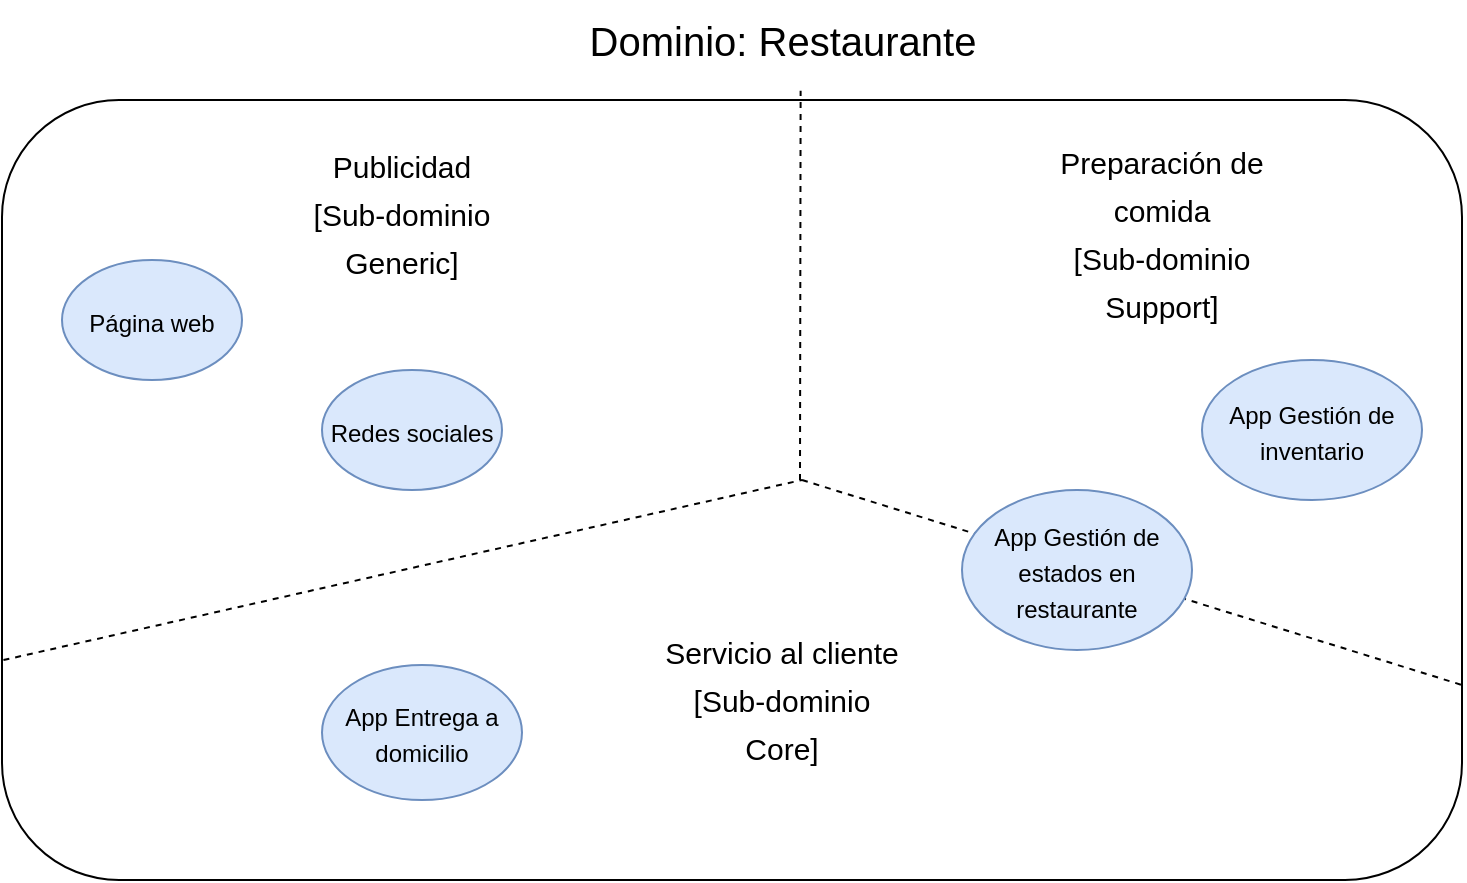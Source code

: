 <mxfile version="21.0.2" type="device" pages="3"><diagram name="Big Picture" id="G2Oclh_PlKtkf2P2bcPI"><mxGraphModel dx="-33" dy="1607" grid="1" gridSize="10" guides="1" tooltips="1" connect="1" arrows="1" fold="1" page="1" pageScale="1" pageWidth="827" pageHeight="1169" math="0" shadow="0"><root><mxCell id="0"/><mxCell id="1" parent="0"/><mxCell id="22GcEwnZDo9i4vK0J811-1" value="" style="rounded=1;whiteSpace=wrap;html=1;" parent="1" vertex="1"><mxGeometry x="890" y="40" width="730" height="390" as="geometry"/></mxCell><mxCell id="22GcEwnZDo9i4vK0J811-2" value="&lt;font style=&quot;font-size: 20px;&quot;&gt;Dominio: Restaurante&lt;/font&gt;" style="text;html=1;align=center;verticalAlign=middle;resizable=0;points=[];autosize=1;strokeColor=none;fillColor=none;" parent="1" vertex="1"><mxGeometry x="1170" y="-10" width="220" height="40" as="geometry"/></mxCell><mxCell id="22GcEwnZDo9i4vK0J811-6" value="&lt;span style=&quot;font-size: 15px;&quot;&gt;Publicidad&lt;br&gt;[Sub-dominio Generic]&lt;/span&gt;" style="text;html=1;strokeColor=none;fillColor=none;align=center;verticalAlign=middle;whiteSpace=wrap;rounded=0;fontSize=20;" parent="1" vertex="1"><mxGeometry x="1030" y="80" width="120" height="30" as="geometry"/></mxCell><mxCell id="22GcEwnZDo9i4vK0J811-7" value="&lt;font style=&quot;font-size: 15px;&quot;&gt;Servicio al cliente [Sub-dominio Core]&lt;/font&gt;" style="text;html=1;strokeColor=none;fillColor=none;align=center;verticalAlign=middle;whiteSpace=wrap;rounded=0;fontSize=20;" parent="1" vertex="1"><mxGeometry x="1220" y="322.5" width="120" height="30" as="geometry"/></mxCell><mxCell id="22GcEwnZDo9i4vK0J811-8" value="&lt;font style=&quot;font-size: 15px;&quot;&gt;Preparación de comida&lt;br&gt;[Sub-dominio Support]&lt;/font&gt;" style="text;html=1;strokeColor=none;fillColor=none;align=center;verticalAlign=middle;whiteSpace=wrap;rounded=0;fontSize=20;" parent="1" vertex="1"><mxGeometry x="1410" y="90" width="120" height="30" as="geometry"/></mxCell><mxCell id="22GcEwnZDo9i4vK0J811-9" value="&lt;font style=&quot;font-size: 12px;&quot;&gt;Página web&lt;br&gt;&lt;/font&gt;" style="ellipse;whiteSpace=wrap;html=1;fontSize=15;fillColor=#dae8fc;strokeColor=#6c8ebf;" parent="1" vertex="1"><mxGeometry x="920" y="120" width="90" height="60" as="geometry"/></mxCell><mxCell id="22GcEwnZDo9i4vK0J811-13" value="&lt;font style=&quot;font-size: 12px;&quot;&gt;App Entrega a domicilio&lt;br&gt;&lt;/font&gt;" style="ellipse;whiteSpace=wrap;html=1;fontSize=15;fillColor=#dae8fc;strokeColor=#6c8ebf;" parent="1" vertex="1"><mxGeometry x="1050" y="322.5" width="100" height="67.5" as="geometry"/></mxCell><mxCell id="22GcEwnZDo9i4vK0J811-14" value="&lt;font style=&quot;font-size: 12px;&quot;&gt;Redes sociales&lt;br&gt;&lt;/font&gt;" style="ellipse;whiteSpace=wrap;html=1;fontSize=15;fillColor=#dae8fc;strokeColor=#6c8ebf;" parent="1" vertex="1"><mxGeometry x="1050" y="175" width="90" height="60" as="geometry"/></mxCell><mxCell id="22GcEwnZDo9i4vK0J811-18" value="&lt;span style=&quot;font-size: 12px;&quot;&gt;App Gestión de inventario&lt;br&gt;&lt;/span&gt;" style="ellipse;whiteSpace=wrap;html=1;fontSize=15;fillColor=#dae8fc;strokeColor=#6c8ebf;" parent="1" vertex="1"><mxGeometry x="1490" y="170" width="110" height="70" as="geometry"/></mxCell><mxCell id="22GcEwnZDo9i4vK0J811-23" value="" style="endArrow=none;dashed=1;html=1;rounded=0;exitX=0.001;exitY=0.718;exitDx=0;exitDy=0;exitPerimeter=0;" parent="1" source="22GcEwnZDo9i4vK0J811-1" edge="1"><mxGeometry width="50" height="50" relative="1" as="geometry"><mxPoint x="911" y="327" as="sourcePoint"/><mxPoint x="1290" y="230" as="targetPoint"/><Array as="points"/></mxGeometry></mxCell><mxCell id="xpEX0k9TYDMh62KRfMnr-2" value="" style="endArrow=none;dashed=1;html=1;rounded=0;startArrow=none;entryX=1;entryY=0.75;entryDx=0;entryDy=0;" parent="1" target="22GcEwnZDo9i4vK0J811-1" edge="1"><mxGeometry width="50" height="50" relative="1" as="geometry"><mxPoint x="1290" y="230" as="sourcePoint"/><mxPoint x="1620" y="293" as="targetPoint"/><Array as="points"/></mxGeometry></mxCell><mxCell id="22GcEwnZDo9i4vK0J811-10" value="&lt;font style=&quot;font-size: 12px;&quot;&gt;App Gestión de estados en restaurante&lt;/font&gt;" style="ellipse;whiteSpace=wrap;html=1;fontSize=15;fillColor=#dae8fc;strokeColor=#6c8ebf;" parent="1" vertex="1"><mxGeometry x="1370" y="235" width="115" height="80" as="geometry"/></mxCell><mxCell id="xpEX0k9TYDMh62KRfMnr-3" value="" style="endArrow=none;dashed=1;html=1;rounded=0;fontSize=12;entryX=0.547;entryY=-0.012;entryDx=0;entryDy=0;entryPerimeter=0;" parent="1" target="22GcEwnZDo9i4vK0J811-1" edge="1"><mxGeometry width="50" height="50" relative="1" as="geometry"><mxPoint x="1289" y="230" as="sourcePoint"/><mxPoint x="1280" y="190" as="targetPoint"/></mxGeometry></mxCell></root></mxGraphModel></diagram><diagram id="mdxP34FRqiYhKQD69bPg" name="Context"><mxGraphModel dx="794" dy="438" grid="1" gridSize="10" guides="1" tooltips="1" connect="1" arrows="1" fold="1" page="1" pageScale="1" pageWidth="827" pageHeight="1169" math="0" shadow="0"><root><mxCell id="0"/><mxCell id="1" parent="0"/><mxCell id="B50sp2Gzf4u0YvQjA750-1" value="&lt;font style=&quot;font-size: 15px;&quot;&gt;Contexto: App Gestión de estados en restaurante&lt;/font&gt;" style="text;html=1;align=center;verticalAlign=middle;resizable=0;points=[];autosize=1;strokeColor=none;fillColor=none;" parent="1" vertex="1"><mxGeometry x="239" y="40" width="350" height="30" as="geometry"/></mxCell><mxCell id="vrkJVieEZf2l8CICFioD-58" value="Número" style="ellipse;whiteSpace=wrap;html=1;fontSize=12;fillColor=#dae8fc;strokeColor=#6c8ebf;" parent="1" vertex="1"><mxGeometry x="419" y="100" width="70" height="50" as="geometry"/></mxCell><mxCell id="vrkJVieEZf2l8CICFioD-100" value="" style="edgeStyle=orthogonalEdgeStyle;rounded=0;orthogonalLoop=1;jettySize=auto;html=1;" parent="1" source="vrkJVieEZf2l8CICFioD-62" target="vrkJVieEZf2l8CICFioD-90" edge="1"><mxGeometry relative="1" as="geometry"/></mxCell><mxCell id="rLvOPRGMGyzAtaNQQ5Pt-2" value="" style="edgeStyle=orthogonalEdgeStyle;rounded=0;orthogonalLoop=1;jettySize=auto;html=1;" parent="1" source="vrkJVieEZf2l8CICFioD-62" target="vrkJVieEZf2l8CICFioD-83" edge="1"><mxGeometry relative="1" as="geometry"/></mxCell><mxCell id="vrkJVieEZf2l8CICFioD-62" value="Orden" style="ellipse;whiteSpace=wrap;html=1;fontSize=12;fillColor=#f8cecc;strokeColor=#b85450;" parent="1" vertex="1"><mxGeometry x="269" y="190" width="70" height="50" as="geometry"/></mxCell><mxCell id="vrkJVieEZf2l8CICFioD-101" value="" style="edgeStyle=orthogonalEdgeStyle;rounded=0;orthogonalLoop=1;jettySize=auto;html=1;" parent="1" source="vrkJVieEZf2l8CICFioD-67" target="vrkJVieEZf2l8CICFioD-91" edge="1"><mxGeometry relative="1" as="geometry"/></mxCell><mxCell id="vrkJVieEZf2l8CICFioD-103" style="edgeStyle=orthogonalEdgeStyle;rounded=0;orthogonalLoop=1;jettySize=auto;html=1;entryX=0.5;entryY=1;entryDx=0;entryDy=0;" parent="1" source="vrkJVieEZf2l8CICFioD-67" target="vrkJVieEZf2l8CICFioD-58" edge="1"><mxGeometry relative="1" as="geometry"/></mxCell><mxCell id="ivXxUuBpubMxHS4crI9v-1" style="edgeStyle=none;rounded=0;orthogonalLoop=1;jettySize=auto;html=1;entryX=1;entryY=0.5;entryDx=0;entryDy=0;" parent="1" source="vrkJVieEZf2l8CICFioD-67" target="vrkJVieEZf2l8CICFioD-62" edge="1"><mxGeometry relative="1" as="geometry"/></mxCell><mxCell id="vrkJVieEZf2l8CICFioD-67" value="Mesa" style="ellipse;whiteSpace=wrap;html=1;fontSize=12;fillColor=#f8cecc;strokeColor=#b85450;" parent="1" vertex="1"><mxGeometry x="459" y="190" width="70" height="50" as="geometry"/></mxCell><mxCell id="R-yzSXXzvBsNSrzEkZGk-2" value="" style="edgeStyle=orthogonalEdgeStyle;rounded=0;orthogonalLoop=1;jettySize=auto;html=1;" parent="1" source="vrkJVieEZf2l8CICFioD-70" target="R-yzSXXzvBsNSrzEkZGk-1" edge="1"><mxGeometry relative="1" as="geometry"/></mxCell><mxCell id="kBcUt4FGdGiE2Q0lgNYH-2" style="edgeStyle=orthogonalEdgeStyle;rounded=0;orthogonalLoop=1;jettySize=auto;html=1;entryX=0.5;entryY=0;entryDx=0;entryDy=0;" parent="1" source="vrkJVieEZf2l8CICFioD-70" target="vrkJVieEZf2l8CICFioD-93" edge="1"><mxGeometry relative="1" as="geometry"/></mxCell><mxCell id="kBcUt4FGdGiE2Q0lgNYH-3" style="edgeStyle=orthogonalEdgeStyle;rounded=0;orthogonalLoop=1;jettySize=auto;html=1;entryX=0.5;entryY=0;entryDx=0;entryDy=0;" parent="1" source="vrkJVieEZf2l8CICFioD-70" target="vrkJVieEZf2l8CICFioD-94" edge="1"><mxGeometry relative="1" as="geometry"/></mxCell><mxCell id="vrkJVieEZf2l8CICFioD-70" value="Cuenta" style="ellipse;whiteSpace=wrap;html=1;fontSize=12;fillColor=#fff2cc;strokeColor=#d6b656;" parent="1" vertex="1"><mxGeometry x="565" y="280" width="70" height="50" as="geometry"/></mxCell><mxCell id="vrkJVieEZf2l8CICFioD-77" style="edgeStyle=orthogonalEdgeStyle;rounded=0;orthogonalLoop=1;jettySize=auto;html=1;" parent="1" source="vrkJVieEZf2l8CICFioD-80" target="vrkJVieEZf2l8CICFioD-92" edge="1"><mxGeometry relative="1" as="geometry"/></mxCell><mxCell id="vrkJVieEZf2l8CICFioD-79" style="edgeStyle=orthogonalEdgeStyle;rounded=0;orthogonalLoop=1;jettySize=auto;html=1;entryX=0.5;entryY=0;entryDx=0;entryDy=0;" parent="1" source="vrkJVieEZf2l8CICFioD-80" target="vrkJVieEZf2l8CICFioD-70" edge="1"><mxGeometry relative="1" as="geometry"/></mxCell><mxCell id="vrkJVieEZf2l8CICFioD-116" value="" style="edgeStyle=orthogonalEdgeStyle;curved=1;rounded=0;orthogonalLoop=1;jettySize=auto;html=1;startArrow=none;startFill=0;endArrow=classic;endFill=1;" parent="1" source="vrkJVieEZf2l8CICFioD-80" target="vrkJVieEZf2l8CICFioD-67" edge="1"><mxGeometry relative="1" as="geometry"/></mxCell><mxCell id="vrkJVieEZf2l8CICFioD-80" value="Mesero" style="ellipse;whiteSpace=wrap;html=1;fontSize=12;fillColor=#f8cecc;strokeColor=#b85450;" parent="1" vertex="1"><mxGeometry x="609" y="190" width="70" height="50" as="geometry"/></mxCell><mxCell id="rLvOPRGMGyzAtaNQQ5Pt-1" value="" style="edgeStyle=orthogonalEdgeStyle;rounded=0;orthogonalLoop=1;jettySize=auto;html=1;" parent="1" source="vrkJVieEZf2l8CICFioD-85" target="vrkJVieEZf2l8CICFioD-86" edge="1"><mxGeometry relative="1" as="geometry"/></mxCell><mxCell id="rLvOPRGMGyzAtaNQQ5Pt-3" value="" style="edgeStyle=orthogonalEdgeStyle;rounded=0;orthogonalLoop=1;jettySize=auto;html=1;" parent="1" source="vrkJVieEZf2l8CICFioD-85" target="vrkJVieEZf2l8CICFioD-62" edge="1"><mxGeometry relative="1" as="geometry"/></mxCell><mxCell id="13pTD34tF3buaBCJhv2B-2" style="edgeStyle=orthogonalEdgeStyle;rounded=0;orthogonalLoop=1;jettySize=auto;html=1;entryX=0.5;entryY=1;entryDx=0;entryDy=0;" parent="1" source="vrkJVieEZf2l8CICFioD-85" target="13pTD34tF3buaBCJhv2B-1" edge="1"><mxGeometry relative="1" as="geometry"/></mxCell><mxCell id="vrkJVieEZf2l8CICFioD-85" value="Cocinero" style="ellipse;whiteSpace=wrap;html=1;fontSize=12;fillColor=#f8cecc;strokeColor=#b85450;" parent="1" vertex="1"><mxGeometry x="99" y="190" width="70" height="50" as="geometry"/></mxCell><mxCell id="vrkJVieEZf2l8CICFioD-86" value="Nombre" style="ellipse;whiteSpace=wrap;html=1;fontSize=12;fillColor=#dae8fc;strokeColor=#6c8ebf;" parent="1" vertex="1"><mxGeometry x="139" y="100" width="70" height="50" as="geometry"/></mxCell><mxCell id="vrkJVieEZf2l8CICFioD-90" value="Estado" style="ellipse;whiteSpace=wrap;html=1;fontSize=12;fillColor=#dae8fc;strokeColor=#6c8ebf;" parent="1" vertex="1"><mxGeometry x="229" y="100" width="70" height="50" as="geometry"/></mxCell><mxCell id="vrkJVieEZf2l8CICFioD-91" value="Estado" style="ellipse;whiteSpace=wrap;html=1;fontSize=12;fillColor=#dae8fc;strokeColor=#6c8ebf;" parent="1" vertex="1"><mxGeometry x="499" y="100" width="70" height="50" as="geometry"/></mxCell><mxCell id="vrkJVieEZf2l8CICFioD-92" value="Nombre" style="ellipse;whiteSpace=wrap;html=1;fontSize=12;fillColor=#dae8fc;strokeColor=#6c8ebf;" parent="1" vertex="1"><mxGeometry x="609" y="100" width="70" height="50" as="geometry"/></mxCell><mxCell id="vrkJVieEZf2l8CICFioD-93" value="VueltoFueEntregado" style="ellipse;whiteSpace=wrap;html=1;fontSize=12;fillColor=#dae8fc;strokeColor=#6c8ebf;" parent="1" vertex="1"><mxGeometry x="659" y="370" width="120" height="50" as="geometry"/></mxCell><mxCell id="vrkJVieEZf2l8CICFioD-94" value="PagoFueRecibido" style="ellipse;whiteSpace=wrap;html=1;fontSize=12;fillColor=#dae8fc;strokeColor=#6c8ebf;" parent="1" vertex="1"><mxGeometry x="429" y="370" width="110" height="50" as="geometry"/></mxCell><mxCell id="vrkJVieEZf2l8CICFioD-83" value="Producto" style="ellipse;whiteSpace=wrap;html=1;fontSize=12;fillColor=#dae8fc;strokeColor=#6c8ebf;" parent="1" vertex="1"><mxGeometry x="309" y="100" width="70" height="50" as="geometry"/></mxCell><mxCell id="R-yzSXXzvBsNSrzEkZGk-1" value="FueEntregada" style="ellipse;whiteSpace=wrap;html=1;fontSize=12;fillColor=#dae8fc;strokeColor=#6c8ebf;" parent="1" vertex="1"><mxGeometry x="555" y="370" width="90" height="50" as="geometry"/></mxCell><mxCell id="13pTD34tF3buaBCJhv2B-1" value="EstaDisponible" style="ellipse;whiteSpace=wrap;html=1;fontSize=12;fillColor=#dae8fc;strokeColor=#6c8ebf;" parent="1" vertex="1"><mxGeometry x="39" y="100" width="90" height="50" as="geometry"/></mxCell></root></mxGraphModel></diagram><diagram id="KfE4Aej8jVGVubEK1BqT" name="Model"><mxGraphModel dx="1621" dy="1607" grid="1" gridSize="10" guides="1" tooltips="1" connect="1" arrows="1" fold="1" page="1" pageScale="1" pageWidth="827" pageHeight="1169" math="0" shadow="0"><root><mxCell id="0"/><mxCell id="1" parent="0"/><mxCell id="seJ9SMtaebMOVjl5u-M2-1" value="[AR] Mesero" style="shape=table;startSize=30;container=1;collapsible=1;childLayout=tableLayout;fixedRows=1;rowLines=0;fontStyle=1;align=center;resizeLast=1;fillColor=#f8cecc;strokeColor=#b85450;" parent="1" vertex="1"><mxGeometry x="-41" y="-679" width="270" height="750" as="geometry"/></mxCell><mxCell id="seJ9SMtaebMOVjl5u-M2-2" value="" style="shape=tableRow;horizontal=0;startSize=0;swimlaneHead=0;swimlaneBody=0;fillColor=none;collapsible=0;dropTarget=0;points=[[0,0.5],[1,0.5]];portConstraint=eastwest;top=0;left=0;right=0;bottom=1;" parent="seJ9SMtaebMOVjl5u-M2-1" vertex="1"><mxGeometry y="30" width="270" height="30" as="geometry"/></mxCell><mxCell id="seJ9SMtaebMOVjl5u-M2-3" value="ID" style="shape=partialRectangle;connectable=0;fillColor=none;top=0;left=0;bottom=0;right=0;fontStyle=0;overflow=hidden;" parent="seJ9SMtaebMOVjl5u-M2-2" vertex="1"><mxGeometry width="30" height="30" as="geometry"><mxRectangle width="30" height="30" as="alternateBounds"/></mxGeometry></mxCell><mxCell id="seJ9SMtaebMOVjl5u-M2-4" value="MeseroID" style="shape=partialRectangle;connectable=0;fillColor=none;top=0;left=0;bottom=0;right=0;align=left;spacingLeft=6;fontStyle=0;overflow=hidden;" parent="seJ9SMtaebMOVjl5u-M2-2" vertex="1"><mxGeometry x="30" width="240" height="30" as="geometry"><mxRectangle width="240" height="30" as="alternateBounds"/></mxGeometry></mxCell><mxCell id="lVmXtYaLPkN9vIrAaiE8-1" value="" style="shape=tableRow;horizontal=0;startSize=0;swimlaneHead=0;swimlaneBody=0;fillColor=none;collapsible=0;dropTarget=0;points=[[0,0.5],[1,0.5]];portConstraint=eastwest;top=0;left=0;right=0;bottom=1;" parent="seJ9SMtaebMOVjl5u-M2-1" vertex="1"><mxGeometry y="60" width="270" height="30" as="geometry"/></mxCell><mxCell id="lVmXtYaLPkN9vIrAaiE8-2" value="OV" style="shape=partialRectangle;connectable=0;fillColor=none;top=0;left=0;bottom=0;right=0;fontStyle=0;overflow=hidden;" parent="lVmXtYaLPkN9vIrAaiE8-1" vertex="1"><mxGeometry width="30" height="30" as="geometry"><mxRectangle width="30" height="30" as="alternateBounds"/></mxGeometry></mxCell><mxCell id="lVmXtYaLPkN9vIrAaiE8-3" value="Nombre" style="shape=partialRectangle;connectable=0;fillColor=none;top=0;left=0;bottom=0;right=0;align=left;spacingLeft=6;fontStyle=0;overflow=hidden;" parent="lVmXtYaLPkN9vIrAaiE8-1" vertex="1"><mxGeometry x="30" width="240" height="30" as="geometry"><mxRectangle width="240" height="30" as="alternateBounds"/></mxGeometry></mxCell><mxCell id="RrXZe34HccfwcAEGfSyA-17" value="" style="shape=tableRow;horizontal=0;startSize=0;swimlaneHead=0;swimlaneBody=0;fillColor=none;collapsible=0;dropTarget=0;points=[[0,0.5],[1,0.5]];portConstraint=eastwest;top=0;left=0;right=0;bottom=1;" parent="seJ9SMtaebMOVjl5u-M2-1" vertex="1"><mxGeometry y="90" width="270" height="30" as="geometry"/></mxCell><mxCell id="RrXZe34HccfwcAEGfSyA-18" value="E" style="shape=partialRectangle;connectable=0;fillColor=none;top=0;left=0;bottom=0;right=0;fontStyle=0;overflow=hidden;" parent="RrXZe34HccfwcAEGfSyA-17" vertex="1"><mxGeometry width="30" height="30" as="geometry"><mxRectangle width="30" height="30" as="alternateBounds"/></mxGeometry></mxCell><mxCell id="RrXZe34HccfwcAEGfSyA-19" value="Lista&lt;Cuenta&gt;" style="shape=partialRectangle;connectable=0;fillColor=none;top=0;left=0;bottom=0;right=0;align=left;spacingLeft=6;fontStyle=0;overflow=hidden;" parent="RrXZe34HccfwcAEGfSyA-17" vertex="1"><mxGeometry x="30" width="240" height="30" as="geometry"><mxRectangle width="240" height="30" as="alternateBounds"/></mxGeometry></mxCell><mxCell id="PtN5JSsBzBeiId5LVvyc-1" value="" style="shape=tableRow;horizontal=0;startSize=0;swimlaneHead=0;swimlaneBody=0;fillColor=none;collapsible=0;dropTarget=0;points=[[0,0.5],[1,0.5]];portConstraint=eastwest;top=0;left=0;right=0;bottom=1;" parent="seJ9SMtaebMOVjl5u-M2-1" vertex="1"><mxGeometry y="120" width="270" height="30" as="geometry"/></mxCell><mxCell id="PtN5JSsBzBeiId5LVvyc-2" value="E" style="shape=partialRectangle;connectable=0;fillColor=none;top=0;left=0;bottom=0;right=0;fontStyle=0;overflow=hidden;" parent="PtN5JSsBzBeiId5LVvyc-1" vertex="1"><mxGeometry width="30" height="30" as="geometry"><mxRectangle width="30" height="30" as="alternateBounds"/></mxGeometry></mxCell><mxCell id="PtN5JSsBzBeiId5LVvyc-3" value="Lista&lt;Mesa&gt;" style="shape=partialRectangle;connectable=0;fillColor=none;top=0;left=0;bottom=0;right=0;align=left;spacingLeft=6;fontStyle=0;overflow=hidden;" parent="PtN5JSsBzBeiId5LVvyc-1" vertex="1"><mxGeometry x="30" width="240" height="30" as="geometry"><mxRectangle width="240" height="30" as="alternateBounds"/></mxGeometry></mxCell><mxCell id="seJ9SMtaebMOVjl5u-M2-5" value="" style="shape=tableRow;horizontal=0;startSize=0;swimlaneHead=0;swimlaneBody=0;fillColor=none;collapsible=0;dropTarget=0;points=[[0,0.5],[1,0.5]];portConstraint=eastwest;top=0;left=0;right=0;bottom=0;" parent="seJ9SMtaebMOVjl5u-M2-1" vertex="1"><mxGeometry y="150" width="270" height="30" as="geometry"/></mxCell><mxCell id="seJ9SMtaebMOVjl5u-M2-6" value="" style="shape=partialRectangle;connectable=0;fillColor=none;top=0;left=0;bottom=0;right=0;editable=1;overflow=hidden;" parent="seJ9SMtaebMOVjl5u-M2-5" vertex="1"><mxGeometry width="30" height="30" as="geometry"><mxRectangle width="30" height="30" as="alternateBounds"/></mxGeometry></mxCell><mxCell id="seJ9SMtaebMOVjl5u-M2-7" value="CrearMesero()" style="shape=partialRectangle;connectable=0;fillColor=none;top=0;left=0;bottom=0;right=0;align=left;spacingLeft=6;overflow=hidden;" parent="seJ9SMtaebMOVjl5u-M2-5" vertex="1"><mxGeometry x="30" width="240" height="30" as="geometry"><mxRectangle width="240" height="30" as="alternateBounds"/></mxGeometry></mxCell><mxCell id="l8_gmFM1a0a74uYlystS-2" value="" style="shape=tableRow;horizontal=0;startSize=0;swimlaneHead=0;swimlaneBody=0;fillColor=none;collapsible=0;dropTarget=0;points=[[0,0.5],[1,0.5]];portConstraint=eastwest;top=0;left=0;right=0;bottom=0;" parent="seJ9SMtaebMOVjl5u-M2-1" vertex="1"><mxGeometry y="180" width="270" height="30" as="geometry"/></mxCell><mxCell id="l8_gmFM1a0a74uYlystS-3" value="" style="shape=partialRectangle;connectable=0;fillColor=none;top=0;left=0;bottom=0;right=0;editable=1;overflow=hidden;" parent="l8_gmFM1a0a74uYlystS-2" vertex="1"><mxGeometry width="30" height="30" as="geometry"><mxRectangle width="30" height="30" as="alternateBounds"/></mxGeometry></mxCell><mxCell id="l8_gmFM1a0a74uYlystS-4" value="CambiarNombre()" style="shape=partialRectangle;connectable=0;fillColor=none;top=0;left=0;bottom=0;right=0;align=left;spacingLeft=6;overflow=hidden;" parent="l8_gmFM1a0a74uYlystS-2" vertex="1"><mxGeometry x="30" width="240" height="30" as="geometry"><mxRectangle width="240" height="30" as="alternateBounds"/></mxGeometry></mxCell><mxCell id="seJ9SMtaebMOVjl5u-M2-8" value="" style="shape=tableRow;horizontal=0;startSize=0;swimlaneHead=0;swimlaneBody=0;fillColor=none;collapsible=0;dropTarget=0;points=[[0,0.5],[1,0.5]];portConstraint=eastwest;top=0;left=0;right=0;bottom=0;" parent="seJ9SMtaebMOVjl5u-M2-1" vertex="1"><mxGeometry y="210" width="270" height="30" as="geometry"/></mxCell><mxCell id="seJ9SMtaebMOVjl5u-M2-9" value="" style="shape=partialRectangle;connectable=0;fillColor=none;top=0;left=0;bottom=0;right=0;editable=1;overflow=hidden;" parent="seJ9SMtaebMOVjl5u-M2-8" vertex="1"><mxGeometry width="30" height="30" as="geometry"><mxRectangle width="30" height="30" as="alternateBounds"/></mxGeometry></mxCell><mxCell id="seJ9SMtaebMOVjl5u-M2-10" value="GenerarCuenta()" style="shape=partialRectangle;connectable=0;fillColor=none;top=0;left=0;bottom=0;right=0;align=left;spacingLeft=6;overflow=hidden;" parent="seJ9SMtaebMOVjl5u-M2-8" vertex="1"><mxGeometry x="30" width="240" height="30" as="geometry"><mxRectangle width="240" height="30" as="alternateBounds"/></mxGeometry></mxCell><mxCell id="cpFcmQ9UkaiM1TVyglqu-1" value="" style="shape=tableRow;horizontal=0;startSize=0;swimlaneHead=0;swimlaneBody=0;fillColor=none;collapsible=0;dropTarget=0;points=[[0,0.5],[1,0.5]];portConstraint=eastwest;top=0;left=0;right=0;bottom=0;" parent="seJ9SMtaebMOVjl5u-M2-1" vertex="1"><mxGeometry y="240" width="270" height="30" as="geometry"/></mxCell><mxCell id="cpFcmQ9UkaiM1TVyglqu-2" value="" style="shape=partialRectangle;connectable=0;fillColor=none;top=0;left=0;bottom=0;right=0;editable=1;overflow=hidden;" parent="cpFcmQ9UkaiM1TVyglqu-1" vertex="1"><mxGeometry width="30" height="30" as="geometry"><mxRectangle width="30" height="30" as="alternateBounds"/></mxGeometry></mxCell><mxCell id="cpFcmQ9UkaiM1TVyglqu-3" value="CambiarPagoFueRecibidoACuenta()" style="shape=partialRectangle;connectable=0;fillColor=none;top=0;left=0;bottom=0;right=0;align=left;spacingLeft=6;overflow=hidden;" parent="cpFcmQ9UkaiM1TVyglqu-1" vertex="1"><mxGeometry x="30" width="240" height="30" as="geometry"><mxRectangle width="240" height="30" as="alternateBounds"/></mxGeometry></mxCell><mxCell id="cpFcmQ9UkaiM1TVyglqu-4" value="" style="shape=tableRow;horizontal=0;startSize=0;swimlaneHead=0;swimlaneBody=0;fillColor=none;collapsible=0;dropTarget=0;points=[[0,0.5],[1,0.5]];portConstraint=eastwest;top=0;left=0;right=0;bottom=0;" parent="seJ9SMtaebMOVjl5u-M2-1" vertex="1"><mxGeometry y="270" width="270" height="30" as="geometry"/></mxCell><mxCell id="cpFcmQ9UkaiM1TVyglqu-5" value="" style="shape=partialRectangle;connectable=0;fillColor=none;top=0;left=0;bottom=0;right=0;editable=1;overflow=hidden;" parent="cpFcmQ9UkaiM1TVyglqu-4" vertex="1"><mxGeometry width="30" height="30" as="geometry"><mxRectangle width="30" height="30" as="alternateBounds"/></mxGeometry></mxCell><mxCell id="cpFcmQ9UkaiM1TVyglqu-6" value="CambiarVueltoFueEntregadoACuenta()" style="shape=partialRectangle;connectable=0;fillColor=none;top=0;left=0;bottom=0;right=0;align=left;spacingLeft=6;overflow=hidden;" parent="cpFcmQ9UkaiM1TVyglqu-4" vertex="1"><mxGeometry x="30" width="240" height="30" as="geometry"><mxRectangle width="240" height="30" as="alternateBounds"/></mxGeometry></mxCell><mxCell id="KY36kqLZR0JwJ-__pdd1-3" value="" style="shape=tableRow;horizontal=0;startSize=0;swimlaneHead=0;swimlaneBody=0;fillColor=none;collapsible=0;dropTarget=0;points=[[0,0.5],[1,0.5]];portConstraint=eastwest;top=0;left=0;right=0;bottom=0;" parent="seJ9SMtaebMOVjl5u-M2-1" vertex="1"><mxGeometry y="300" width="270" height="30" as="geometry"/></mxCell><mxCell id="KY36kqLZR0JwJ-__pdd1-4" value="" style="shape=partialRectangle;connectable=0;fillColor=none;top=0;left=0;bottom=0;right=0;editable=1;overflow=hidden;" parent="KY36kqLZR0JwJ-__pdd1-3" vertex="1"><mxGeometry width="30" height="30" as="geometry"><mxRectangle width="30" height="30" as="alternateBounds"/></mxGeometry></mxCell><mxCell id="KY36kqLZR0JwJ-__pdd1-5" value="CambiarFueEntregadaACuenta()" style="shape=partialRectangle;connectable=0;fillColor=none;top=0;left=0;bottom=0;right=0;align=left;spacingLeft=6;overflow=hidden;" parent="KY36kqLZR0JwJ-__pdd1-3" vertex="1"><mxGeometry x="30" width="240" height="30" as="geometry"><mxRectangle width="240" height="30" as="alternateBounds"/></mxGeometry></mxCell><mxCell id="x0_jZ248knhlPF6cFND2-1" value="" style="shape=tableRow;horizontal=0;startSize=0;swimlaneHead=0;swimlaneBody=0;fillColor=none;collapsible=0;dropTarget=0;points=[[0,0.5],[1,0.5]];portConstraint=eastwest;top=0;left=0;right=0;bottom=0;" parent="seJ9SMtaebMOVjl5u-M2-1" vertex="1"><mxGeometry y="330" width="270" height="30" as="geometry"/></mxCell><mxCell id="x0_jZ248knhlPF6cFND2-2" value="" style="shape=partialRectangle;connectable=0;fillColor=none;top=0;left=0;bottom=0;right=0;editable=1;overflow=hidden;" parent="x0_jZ248knhlPF6cFND2-1" vertex="1"><mxGeometry width="30" height="30" as="geometry"><mxRectangle width="30" height="30" as="alternateBounds"/></mxGeometry></mxCell><mxCell id="x0_jZ248knhlPF6cFND2-3" value="BorrarCuenta()" style="shape=partialRectangle;connectable=0;fillColor=none;top=0;left=0;bottom=0;right=0;align=left;spacingLeft=6;overflow=hidden;" parent="x0_jZ248knhlPF6cFND2-1" vertex="1"><mxGeometry x="30" width="240" height="30" as="geometry"><mxRectangle width="240" height="30" as="alternateBounds"/></mxGeometry></mxCell><mxCell id="cih2-FSjW9KNL7fqTDgo-4" value="" style="shape=tableRow;horizontal=0;startSize=0;swimlaneHead=0;swimlaneBody=0;fillColor=none;collapsible=0;dropTarget=0;points=[[0,0.5],[1,0.5]];portConstraint=eastwest;top=0;left=0;right=0;bottom=0;" parent="seJ9SMtaebMOVjl5u-M2-1" vertex="1"><mxGeometry y="360" width="270" height="30" as="geometry"/></mxCell><mxCell id="cih2-FSjW9KNL7fqTDgo-5" value="" style="shape=partialRectangle;connectable=0;fillColor=none;top=0;left=0;bottom=0;right=0;editable=1;overflow=hidden;" parent="cih2-FSjW9KNL7fqTDgo-4" vertex="1"><mxGeometry width="30" height="30" as="geometry"><mxRectangle width="30" height="30" as="alternateBounds"/></mxGeometry></mxCell><mxCell id="cih2-FSjW9KNL7fqTDgo-6" value="AtenderMesa()" style="shape=partialRectangle;connectable=0;fillColor=none;top=0;left=0;bottom=0;right=0;align=left;spacingLeft=6;overflow=hidden;" parent="cih2-FSjW9KNL7fqTDgo-4" vertex="1"><mxGeometry x="30" width="240" height="30" as="geometry"><mxRectangle width="240" height="30" as="alternateBounds"/></mxGeometry></mxCell><mxCell id="cih2-FSjW9KNL7fqTDgo-10" value="" style="shape=tableRow;horizontal=0;startSize=0;swimlaneHead=0;swimlaneBody=0;fillColor=none;collapsible=0;dropTarget=0;points=[[0,0.5],[1,0.5]];portConstraint=eastwest;top=0;left=0;right=0;bottom=0;" parent="seJ9SMtaebMOVjl5u-M2-1" vertex="1"><mxGeometry y="390" width="270" height="30" as="geometry"/></mxCell><mxCell id="cih2-FSjW9KNL7fqTDgo-11" value="" style="shape=partialRectangle;connectable=0;fillColor=none;top=0;left=0;bottom=0;right=0;editable=1;overflow=hidden;" parent="cih2-FSjW9KNL7fqTDgo-10" vertex="1"><mxGeometry width="30" height="30" as="geometry"><mxRectangle width="30" height="30" as="alternateBounds"/></mxGeometry></mxCell><mxCell id="cih2-FSjW9KNL7fqTDgo-12" value="CambairEstadoAMesa()" style="shape=partialRectangle;connectable=0;fillColor=none;top=0;left=0;bottom=0;right=0;align=left;spacingLeft=6;overflow=hidden;" parent="cih2-FSjW9KNL7fqTDgo-10" vertex="1"><mxGeometry x="30" width="240" height="30" as="geometry"><mxRectangle width="240" height="30" as="alternateBounds"/></mxGeometry></mxCell><mxCell id="cih2-FSjW9KNL7fqTDgo-7" value="" style="shape=tableRow;horizontal=0;startSize=0;swimlaneHead=0;swimlaneBody=0;fillColor=none;collapsible=0;dropTarget=0;points=[[0,0.5],[1,0.5]];portConstraint=eastwest;top=0;left=0;right=0;bottom=0;" parent="seJ9SMtaebMOVjl5u-M2-1" vertex="1"><mxGeometry y="420" width="270" height="30" as="geometry"/></mxCell><mxCell id="cih2-FSjW9KNL7fqTDgo-8" value="" style="shape=partialRectangle;connectable=0;fillColor=none;top=0;left=0;bottom=0;right=0;editable=1;overflow=hidden;" parent="cih2-FSjW9KNL7fqTDgo-7" vertex="1"><mxGeometry width="30" height="30" as="geometry"><mxRectangle width="30" height="30" as="alternateBounds"/></mxGeometry></mxCell><mxCell id="cih2-FSjW9KNL7fqTDgo-9" value="BorrarMesa()" style="shape=partialRectangle;connectable=0;fillColor=none;top=0;left=0;bottom=0;right=0;align=left;spacingLeft=6;overflow=hidden;" parent="cih2-FSjW9KNL7fqTDgo-7" vertex="1"><mxGeometry x="30" width="240" height="30" as="geometry"><mxRectangle width="240" height="30" as="alternateBounds"/></mxGeometry></mxCell><mxCell id="TQ5-4hhn0frxoo3BVtSp-1" value="" style="shape=tableRow;horizontal=0;startSize=0;swimlaneHead=0;swimlaneBody=0;fillColor=#dae8fc;collapsible=0;dropTarget=0;points=[[0,0.5],[1,0.5]];portConstraint=eastwest;top=0;left=0;right=0;bottom=0;strokeColor=#6c8ebf;" parent="seJ9SMtaebMOVjl5u-M2-1" vertex="1"><mxGeometry y="450" width="270" height="30" as="geometry"/></mxCell><mxCell id="TQ5-4hhn0frxoo3BVtSp-2" value="" style="shape=partialRectangle;connectable=0;fillColor=none;top=0;left=0;bottom=0;right=0;editable=1;overflow=hidden;fontColor=default;" parent="TQ5-4hhn0frxoo3BVtSp-1" vertex="1"><mxGeometry width="30" height="30" as="geometry"><mxRectangle width="30" height="30" as="alternateBounds"/></mxGeometry></mxCell><mxCell id="TQ5-4hhn0frxoo3BVtSp-3" value="MeseroCreado" style="shape=partialRectangle;connectable=0;fillColor=none;top=0;left=0;bottom=0;right=0;align=left;spacingLeft=6;overflow=hidden;fontStyle=1" parent="TQ5-4hhn0frxoo3BVtSp-1" vertex="1"><mxGeometry x="30" width="240" height="30" as="geometry"><mxRectangle width="240" height="30" as="alternateBounds"/></mxGeometry></mxCell><mxCell id="TQ5-4hhn0frxoo3BVtSp-4" value="" style="shape=tableRow;horizontal=0;startSize=0;swimlaneHead=0;swimlaneBody=0;fillColor=#dae8fc;collapsible=0;dropTarget=0;points=[[0,0.5],[1,0.5]];portConstraint=eastwest;top=0;left=0;right=0;bottom=0;strokeColor=#6c8ebf;" parent="seJ9SMtaebMOVjl5u-M2-1" vertex="1"><mxGeometry y="480" width="270" height="30" as="geometry"/></mxCell><mxCell id="TQ5-4hhn0frxoo3BVtSp-5" value="" style="shape=partialRectangle;connectable=0;fillColor=none;top=0;left=0;bottom=0;right=0;editable=1;overflow=hidden;" parent="TQ5-4hhn0frxoo3BVtSp-4" vertex="1"><mxGeometry width="30" height="30" as="geometry"><mxRectangle width="30" height="30" as="alternateBounds"/></mxGeometry></mxCell><mxCell id="TQ5-4hhn0frxoo3BVtSp-6" value="NombreDeMeseroCambiado" style="shape=partialRectangle;connectable=0;fillColor=none;top=0;left=0;bottom=0;right=0;align=left;spacingLeft=6;overflow=hidden;fontStyle=1" parent="TQ5-4hhn0frxoo3BVtSp-4" vertex="1"><mxGeometry x="30" width="240" height="30" as="geometry"><mxRectangle width="240" height="30" as="alternateBounds"/></mxGeometry></mxCell><mxCell id="TQ5-4hhn0frxoo3BVtSp-10" value="" style="shape=tableRow;horizontal=0;startSize=0;swimlaneHead=0;swimlaneBody=0;fillColor=#dae8fc;collapsible=0;dropTarget=0;points=[[0,0.5],[1,0.5]];portConstraint=eastwest;top=0;left=0;right=0;bottom=0;strokeColor=#6c8ebf;" parent="seJ9SMtaebMOVjl5u-M2-1" vertex="1"><mxGeometry y="510" width="270" height="30" as="geometry"/></mxCell><mxCell id="TQ5-4hhn0frxoo3BVtSp-11" value="" style="shape=partialRectangle;connectable=0;fillColor=none;top=0;left=0;bottom=0;right=0;editable=1;overflow=hidden;" parent="TQ5-4hhn0frxoo3BVtSp-10" vertex="1"><mxGeometry width="30" height="30" as="geometry"><mxRectangle width="30" height="30" as="alternateBounds"/></mxGeometry></mxCell><mxCell id="TQ5-4hhn0frxoo3BVtSp-12" value="CuentaGenerada" style="shape=partialRectangle;connectable=0;fillColor=none;top=0;left=0;bottom=0;right=0;align=left;spacingLeft=6;overflow=hidden;fontStyle=1" parent="TQ5-4hhn0frxoo3BVtSp-10" vertex="1"><mxGeometry x="30" width="240" height="30" as="geometry"><mxRectangle width="240" height="30" as="alternateBounds"/></mxGeometry></mxCell><mxCell id="TQ5-4hhn0frxoo3BVtSp-13" value="" style="shape=tableRow;horizontal=0;startSize=0;swimlaneHead=0;swimlaneBody=0;fillColor=#dae8fc;collapsible=0;dropTarget=0;points=[[0,0.5],[1,0.5]];portConstraint=eastwest;top=0;left=0;right=0;bottom=0;strokeColor=#6c8ebf;" parent="seJ9SMtaebMOVjl5u-M2-1" vertex="1"><mxGeometry y="540" width="270" height="30" as="geometry"/></mxCell><mxCell id="TQ5-4hhn0frxoo3BVtSp-14" value="" style="shape=partialRectangle;connectable=0;fillColor=none;top=0;left=0;bottom=0;right=0;editable=1;overflow=hidden;" parent="TQ5-4hhn0frxoo3BVtSp-13" vertex="1"><mxGeometry width="30" height="30" as="geometry"><mxRectangle width="30" height="30" as="alternateBounds"/></mxGeometry></mxCell><mxCell id="TQ5-4hhn0frxoo3BVtSp-15" value="PagoFueRecibidoCambiadoACuenta" style="shape=partialRectangle;connectable=0;fillColor=none;top=0;left=0;bottom=0;right=0;align=left;spacingLeft=6;overflow=hidden;fontStyle=1" parent="TQ5-4hhn0frxoo3BVtSp-13" vertex="1"><mxGeometry x="30" width="240" height="30" as="geometry"><mxRectangle width="240" height="30" as="alternateBounds"/></mxGeometry></mxCell><mxCell id="KY36kqLZR0JwJ-__pdd1-6" value="" style="shape=tableRow;horizontal=0;startSize=0;swimlaneHead=0;swimlaneBody=0;fillColor=#dae8fc;collapsible=0;dropTarget=0;points=[[0,0.5],[1,0.5]];portConstraint=eastwest;top=0;left=0;right=0;bottom=0;strokeColor=#6c8ebf;" parent="seJ9SMtaebMOVjl5u-M2-1" vertex="1"><mxGeometry y="570" width="270" height="30" as="geometry"/></mxCell><mxCell id="KY36kqLZR0JwJ-__pdd1-7" value="" style="shape=partialRectangle;connectable=0;fillColor=none;top=0;left=0;bottom=0;right=0;editable=1;overflow=hidden;" parent="KY36kqLZR0JwJ-__pdd1-6" vertex="1"><mxGeometry width="30" height="30" as="geometry"><mxRectangle width="30" height="30" as="alternateBounds"/></mxGeometry></mxCell><mxCell id="KY36kqLZR0JwJ-__pdd1-8" value="VueltoFueEntregadoCambiadoACuenta" style="shape=partialRectangle;connectable=0;fillColor=none;top=0;left=0;bottom=0;right=0;align=left;spacingLeft=6;overflow=hidden;fontStyle=1" parent="KY36kqLZR0JwJ-__pdd1-6" vertex="1"><mxGeometry x="30" width="240" height="30" as="geometry"><mxRectangle width="240" height="30" as="alternateBounds"/></mxGeometry></mxCell><mxCell id="TQ5-4hhn0frxoo3BVtSp-16" value="" style="shape=tableRow;horizontal=0;startSize=0;swimlaneHead=0;swimlaneBody=0;fillColor=#dae8fc;collapsible=0;dropTarget=0;points=[[0,0.5],[1,0.5]];portConstraint=eastwest;top=0;left=0;right=0;bottom=0;strokeColor=#6c8ebf;" parent="seJ9SMtaebMOVjl5u-M2-1" vertex="1"><mxGeometry y="600" width="270" height="30" as="geometry"/></mxCell><mxCell id="TQ5-4hhn0frxoo3BVtSp-17" value="" style="shape=partialRectangle;connectable=0;fillColor=none;top=0;left=0;bottom=0;right=0;editable=1;overflow=hidden;" parent="TQ5-4hhn0frxoo3BVtSp-16" vertex="1"><mxGeometry width="30" height="30" as="geometry"><mxRectangle width="30" height="30" as="alternateBounds"/></mxGeometry></mxCell><mxCell id="TQ5-4hhn0frxoo3BVtSp-18" value="FueEntregadaCambiadoACuenta" style="shape=partialRectangle;connectable=0;fillColor=none;top=0;left=0;bottom=0;right=0;align=left;spacingLeft=6;overflow=hidden;fontStyle=1" parent="TQ5-4hhn0frxoo3BVtSp-16" vertex="1"><mxGeometry x="30" width="240" height="30" as="geometry"><mxRectangle width="240" height="30" as="alternateBounds"/></mxGeometry></mxCell><mxCell id="TQ5-4hhn0frxoo3BVtSp-19" value="" style="shape=tableRow;horizontal=0;startSize=0;swimlaneHead=0;swimlaneBody=0;fillColor=#dae8fc;collapsible=0;dropTarget=0;points=[[0,0.5],[1,0.5]];portConstraint=eastwest;top=0;left=0;right=0;bottom=0;strokeColor=#6c8ebf;" parent="seJ9SMtaebMOVjl5u-M2-1" vertex="1"><mxGeometry y="630" width="270" height="30" as="geometry"/></mxCell><mxCell id="TQ5-4hhn0frxoo3BVtSp-20" value="" style="shape=partialRectangle;connectable=0;fillColor=none;top=0;left=0;bottom=0;right=0;editable=1;overflow=hidden;" parent="TQ5-4hhn0frxoo3BVtSp-19" vertex="1"><mxGeometry width="30" height="30" as="geometry"><mxRectangle width="30" height="30" as="alternateBounds"/></mxGeometry></mxCell><mxCell id="TQ5-4hhn0frxoo3BVtSp-21" value="CuentaBorrada" style="shape=partialRectangle;connectable=0;fillColor=none;top=0;left=0;bottom=0;right=0;align=left;spacingLeft=6;overflow=hidden;fontStyle=1" parent="TQ5-4hhn0frxoo3BVtSp-19" vertex="1"><mxGeometry x="30" width="240" height="30" as="geometry"><mxRectangle width="240" height="30" as="alternateBounds"/></mxGeometry></mxCell><mxCell id="TQ5-4hhn0frxoo3BVtSp-22" value="" style="shape=tableRow;horizontal=0;startSize=0;swimlaneHead=0;swimlaneBody=0;fillColor=#dae8fc;collapsible=0;dropTarget=0;points=[[0,0.5],[1,0.5]];portConstraint=eastwest;top=0;left=0;right=0;bottom=0;strokeColor=#6c8ebf;" parent="seJ9SMtaebMOVjl5u-M2-1" vertex="1"><mxGeometry y="660" width="270" height="30" as="geometry"/></mxCell><mxCell id="TQ5-4hhn0frxoo3BVtSp-23" value="" style="shape=partialRectangle;connectable=0;fillColor=none;top=0;left=0;bottom=0;right=0;editable=1;overflow=hidden;" parent="TQ5-4hhn0frxoo3BVtSp-22" vertex="1"><mxGeometry width="30" height="30" as="geometry"><mxRectangle width="30" height="30" as="alternateBounds"/></mxGeometry></mxCell><mxCell id="TQ5-4hhn0frxoo3BVtSp-24" value="MesaAtendida" style="shape=partialRectangle;connectable=0;fillColor=none;top=0;left=0;bottom=0;right=0;align=left;spacingLeft=6;overflow=hidden;fontStyle=1" parent="TQ5-4hhn0frxoo3BVtSp-22" vertex="1"><mxGeometry x="30" width="240" height="30" as="geometry"><mxRectangle width="240" height="30" as="alternateBounds"/></mxGeometry></mxCell><mxCell id="TQ5-4hhn0frxoo3BVtSp-25" value="" style="shape=tableRow;horizontal=0;startSize=0;swimlaneHead=0;swimlaneBody=0;fillColor=#dae8fc;collapsible=0;dropTarget=0;points=[[0,0.5],[1,0.5]];portConstraint=eastwest;top=0;left=0;right=0;bottom=0;strokeColor=#6c8ebf;" parent="seJ9SMtaebMOVjl5u-M2-1" vertex="1"><mxGeometry y="690" width="270" height="30" as="geometry"/></mxCell><mxCell id="TQ5-4hhn0frxoo3BVtSp-26" value="" style="shape=partialRectangle;connectable=0;fillColor=none;top=0;left=0;bottom=0;right=0;editable=1;overflow=hidden;" parent="TQ5-4hhn0frxoo3BVtSp-25" vertex="1"><mxGeometry width="30" height="30" as="geometry"><mxRectangle width="30" height="30" as="alternateBounds"/></mxGeometry></mxCell><mxCell id="TQ5-4hhn0frxoo3BVtSp-27" value="EstadoDeMesaCambiadoPorMesero" style="shape=partialRectangle;connectable=0;fillColor=none;top=0;left=0;bottom=0;right=0;align=left;spacingLeft=6;overflow=hidden;fontStyle=1" parent="TQ5-4hhn0frxoo3BVtSp-25" vertex="1"><mxGeometry x="30" width="240" height="30" as="geometry"><mxRectangle width="240" height="30" as="alternateBounds"/></mxGeometry></mxCell><mxCell id="rsooC4cWRBNk83i9j86g-7" value="" style="shape=tableRow;horizontal=0;startSize=0;swimlaneHead=0;swimlaneBody=0;fillColor=#dae8fc;collapsible=0;dropTarget=0;points=[[0,0.5],[1,0.5]];portConstraint=eastwest;top=0;left=0;right=0;bottom=0;strokeColor=#6c8ebf;" parent="seJ9SMtaebMOVjl5u-M2-1" vertex="1"><mxGeometry y="720" width="270" height="30" as="geometry"/></mxCell><mxCell id="rsooC4cWRBNk83i9j86g-8" value="" style="shape=partialRectangle;connectable=0;fillColor=none;top=0;left=0;bottom=0;right=0;editable=1;overflow=hidden;" parent="rsooC4cWRBNk83i9j86g-7" vertex="1"><mxGeometry width="30" height="30" as="geometry"><mxRectangle width="30" height="30" as="alternateBounds"/></mxGeometry></mxCell><mxCell id="rsooC4cWRBNk83i9j86g-9" value="MesaBorrada" style="shape=partialRectangle;connectable=0;fillColor=none;top=0;left=0;bottom=0;right=0;align=left;spacingLeft=6;overflow=hidden;fontStyle=1" parent="rsooC4cWRBNk83i9j86g-7" vertex="1"><mxGeometry x="30" width="240" height="30" as="geometry"><mxRectangle width="240" height="30" as="alternateBounds"/></mxGeometry></mxCell><mxCell id="UvukT2BcPp3u8TbtTRqQ-1" value="[E] Cuenta" style="swimlane;fontStyle=0;childLayout=stackLayout;horizontal=1;startSize=26;horizontalStack=0;resizeParent=1;resizeParentMax=0;resizeLast=0;collapsible=1;marginBottom=0;align=center;fontSize=14;fillColor=#fff2cc;strokeColor=#d6b656;" parent="1" vertex="1"><mxGeometry x="-314" y="-748" width="190" height="266" as="geometry"/></mxCell><mxCell id="UvukT2BcPp3u8TbtTRqQ-2" value="CuentaID" style="text;strokeColor=none;fillColor=none;spacingLeft=4;spacingRight=4;overflow=hidden;rotatable=0;points=[[0,0.5],[1,0.5]];portConstraint=eastwest;fontSize=12;" parent="UvukT2BcPp3u8TbtTRqQ-1" vertex="1"><mxGeometry y="26" width="190" height="30" as="geometry"/></mxCell><mxCell id="RrXZe34HccfwcAEGfSyA-20" value="PagoFueRecibido" style="text;strokeColor=none;fillColor=none;spacingLeft=4;spacingRight=4;overflow=hidden;rotatable=0;points=[[0,0.5],[1,0.5]];portConstraint=eastwest;fontSize=12;" parent="UvukT2BcPp3u8TbtTRqQ-1" vertex="1"><mxGeometry y="56" width="190" height="30" as="geometry"/></mxCell><mxCell id="iztfNo2vqgtkF4CytBvs-1" value="VueltoFueEntregado" style="text;strokeColor=none;fillColor=none;spacingLeft=4;spacingRight=4;overflow=hidden;rotatable=0;points=[[0,0.5],[1,0.5]];portConstraint=eastwest;fontSize=12;" parent="UvukT2BcPp3u8TbtTRqQ-1" vertex="1"><mxGeometry y="86" width="190" height="30" as="geometry"/></mxCell><mxCell id="F7wacEoTfZibGwWhZmiB-6" value="FueEntregada" style="text;strokeColor=none;fillColor=none;spacingLeft=4;spacingRight=4;overflow=hidden;rotatable=0;points=[[0,0.5],[1,0.5]];portConstraint=eastwest;fontSize=12;" parent="UvukT2BcPp3u8TbtTRqQ-1" vertex="1"><mxGeometry y="116" width="190" height="30" as="geometry"/></mxCell><mxCell id="U00JTxB2dfdH-fmwkBDf-1" value="CrearCuenta()" style="text;strokeColor=none;fillColor=none;spacingLeft=4;spacingRight=4;overflow=hidden;rotatable=0;points=[[0,0.5],[1,0.5]];portConstraint=eastwest;fontSize=12;fontStyle=1" vertex="1" parent="UvukT2BcPp3u8TbtTRqQ-1"><mxGeometry y="146" width="190" height="30" as="geometry"/></mxCell><mxCell id="w3zT9_CnNpvTEhLTUvBX-1" value="CambiarPagoFueRecibido()" style="text;strokeColor=none;fillColor=none;spacingLeft=4;spacingRight=4;overflow=hidden;rotatable=0;points=[[0,0.5],[1,0.5]];portConstraint=eastwest;fontSize=12;fontStyle=1" parent="UvukT2BcPp3u8TbtTRqQ-1" vertex="1"><mxGeometry y="176" width="190" height="30" as="geometry"/></mxCell><mxCell id="OWNeVoM7oHjezso3QOGJ-1" value="CambiarVueltoFueEntregado()" style="text;strokeColor=none;fillColor=none;spacingLeft=4;spacingRight=4;overflow=hidden;rotatable=0;points=[[0,0.5],[1,0.5]];portConstraint=eastwest;fontSize=12;fontStyle=1" parent="UvukT2BcPp3u8TbtTRqQ-1" vertex="1"><mxGeometry y="206" width="190" height="30" as="geometry"/></mxCell><mxCell id="KY36kqLZR0JwJ-__pdd1-1" value="CambiarFueEntregada()" style="text;strokeColor=none;fillColor=none;spacingLeft=4;spacingRight=4;overflow=hidden;rotatable=0;points=[[0,0.5],[1,0.5]];portConstraint=eastwest;fontSize=12;fontStyle=1" parent="UvukT2BcPp3u8TbtTRqQ-1" vertex="1"><mxGeometry y="236" width="190" height="30" as="geometry"/></mxCell><mxCell id="C3SuLhpHdGrnIP0urLWV-1" value="[OV] PagoFueRecibido" style="swimlane;fontStyle=0;childLayout=stackLayout;horizontal=1;startSize=26;horizontalStack=0;resizeParent=1;resizeParentMax=0;resizeLast=0;collapsible=1;marginBottom=0;align=center;fontSize=14;fillColor=#dae8fc;strokeColor=#6c8ebf;" parent="1" vertex="1"><mxGeometry x="-561" y="-766" width="180" height="86" as="geometry"/></mxCell><mxCell id="C3SuLhpHdGrnIP0urLWV-2" value="Valor&lt;boolean&gt;" style="text;strokeColor=none;fillColor=none;spacingLeft=4;spacingRight=4;overflow=hidden;rotatable=0;points=[[0,0.5],[1,0.5]];portConstraint=eastwest;fontSize=12;" parent="C3SuLhpHdGrnIP0urLWV-1" vertex="1"><mxGeometry y="26" width="180" height="30" as="geometry"/></mxCell><mxCell id="C3SuLhpHdGrnIP0urLWV-3" value="EsBoolean()" style="text;strokeColor=none;fillColor=none;spacingLeft=4;spacingRight=4;overflow=hidden;rotatable=0;points=[[0,0.5],[1,0.5]];portConstraint=eastwest;fontSize=12;fontStyle=1" parent="C3SuLhpHdGrnIP0urLWV-1" vertex="1"><mxGeometry y="56" width="180" height="30" as="geometry"/></mxCell><mxCell id="K3w4wjHNatgJis6_efwN-12" style="edgeStyle=orthogonalEdgeStyle;rounded=0;orthogonalLoop=1;jettySize=auto;html=1;entryX=0.998;entryY=0.067;entryDx=0;entryDy=0;entryPerimeter=0;" parent="1" source="RrXZe34HccfwcAEGfSyA-17" target="UvukT2BcPp3u8TbtTRqQ-1" edge="1"><mxGeometry relative="1" as="geometry"><mxPoint x="-61" y="-510" as="sourcePoint"/><Array as="points"><mxPoint x="-101" y="-570"/><mxPoint x="-101" y="-732"/></Array></mxGeometry></mxCell><mxCell id="K3w4wjHNatgJis6_efwN-13" value="[OV] CuentaID" style="swimlane;fontStyle=0;childLayout=stackLayout;horizontal=1;startSize=26;horizontalStack=0;resizeParent=1;resizeParentMax=0;resizeLast=0;collapsible=1;marginBottom=0;align=center;fontSize=14;fillColor=#dae8fc;strokeColor=#6c8ebf;" parent="1" vertex="1"><mxGeometry x="-561" y="-870" width="160" height="86" as="geometry"/></mxCell><mxCell id="K3w4wjHNatgJis6_efwN-14" value="Valor&lt;string&gt;" style="text;strokeColor=none;fillColor=none;spacingLeft=4;spacingRight=4;overflow=hidden;rotatable=0;points=[[0,0.5],[1,0.5]];portConstraint=eastwest;fontSize=12;" parent="K3w4wjHNatgJis6_efwN-13" vertex="1"><mxGeometry y="26" width="160" height="30" as="geometry"/></mxCell><mxCell id="K3w4wjHNatgJis6_efwN-15" value="EsUUID()" style="text;strokeColor=none;fillColor=none;spacingLeft=4;spacingRight=4;overflow=hidden;rotatable=0;points=[[0,0.5],[1,0.5]];portConstraint=eastwest;fontSize=12;fontStyle=1" parent="K3w4wjHNatgJis6_efwN-13" vertex="1"><mxGeometry y="56" width="160" height="30" as="geometry"/></mxCell><mxCell id="K3w4wjHNatgJis6_efwN-18" style="edgeStyle=orthogonalEdgeStyle;rounded=0;orthogonalLoop=1;jettySize=auto;html=1;entryX=1.002;entryY=0.13;entryDx=0;entryDy=0;entryPerimeter=0;" parent="1" source="UvukT2BcPp3u8TbtTRqQ-2" target="K3w4wjHNatgJis6_efwN-13" edge="1"><mxGeometry relative="1" as="geometry"><Array as="points"><mxPoint x="-331" y="-710"/><mxPoint x="-331" y="-859"/></Array></mxGeometry></mxCell><mxCell id="5oLpNScNq4KSPxkne9we-16" value="[OV] MeseroID" style="swimlane;fontStyle=0;childLayout=stackLayout;horizontal=1;startSize=26;horizontalStack=0;resizeParent=1;resizeParentMax=0;resizeLast=0;collapsible=1;marginBottom=0;align=center;fontSize=14;fillColor=#dae8fc;strokeColor=#6c8ebf;" parent="1" vertex="1"><mxGeometry x="-41" y="-810" width="160" height="86" as="geometry"/></mxCell><mxCell id="5oLpNScNq4KSPxkne9we-17" value="Valor&lt;string&gt;" style="text;strokeColor=none;fillColor=none;spacingLeft=4;spacingRight=4;overflow=hidden;rotatable=0;points=[[0,0.5],[1,0.5]];portConstraint=eastwest;fontSize=12;" parent="5oLpNScNq4KSPxkne9we-16" vertex="1"><mxGeometry y="26" width="160" height="30" as="geometry"/></mxCell><mxCell id="5oLpNScNq4KSPxkne9we-18" value="EsUUID()" style="text;strokeColor=none;fillColor=none;spacingLeft=4;spacingRight=4;overflow=hidden;rotatable=0;points=[[0,0.5],[1,0.5]];portConstraint=eastwest;fontSize=12;fontStyle=1" parent="5oLpNScNq4KSPxkne9we-16" vertex="1"><mxGeometry y="56" width="160" height="30" as="geometry"/></mxCell><mxCell id="5oLpNScNq4KSPxkne9we-19" style="edgeStyle=orthogonalEdgeStyle;rounded=0;orthogonalLoop=1;jettySize=auto;html=1;" parent="1" source="seJ9SMtaebMOVjl5u-M2-2" target="5oLpNScNq4KSPxkne9we-16" edge="1"><mxGeometry relative="1" as="geometry"><Array as="points"><mxPoint x="-61" y="-635"/><mxPoint x="-61" y="-700"/><mxPoint x="39" y="-700"/></Array></mxGeometry></mxCell><mxCell id="XsJqk-0E4YREwPlvB5Lh-11" value="[AR] Mesa" style="shape=table;startSize=30;container=1;collapsible=1;childLayout=tableLayout;fixedRows=1;rowLines=0;fontStyle=1;align=center;resizeLast=1;fillColor=#f8cecc;strokeColor=#b85450;fontSize=12;" parent="1" vertex="1"><mxGeometry x="369" y="-683" width="200" height="450" as="geometry"/></mxCell><mxCell id="XsJqk-0E4YREwPlvB5Lh-12" value="" style="shape=tableRow;horizontal=0;startSize=0;swimlaneHead=0;swimlaneBody=0;fillColor=none;collapsible=0;dropTarget=0;points=[[0,0.5],[1,0.5]];portConstraint=eastwest;top=0;left=0;right=0;bottom=1;" parent="XsJqk-0E4YREwPlvB5Lh-11" vertex="1"><mxGeometry y="30" width="200" height="30" as="geometry"/></mxCell><mxCell id="XsJqk-0E4YREwPlvB5Lh-13" value="ID" style="shape=partialRectangle;connectable=0;fillColor=none;top=0;left=0;bottom=0;right=0;fontStyle=0;overflow=hidden;" parent="XsJqk-0E4YREwPlvB5Lh-12" vertex="1"><mxGeometry width="30" height="30" as="geometry"><mxRectangle width="30" height="30" as="alternateBounds"/></mxGeometry></mxCell><mxCell id="XsJqk-0E4YREwPlvB5Lh-14" value="MesaID" style="shape=partialRectangle;connectable=0;fillColor=none;top=0;left=0;bottom=0;right=0;align=left;spacingLeft=6;fontStyle=0;overflow=hidden;" parent="XsJqk-0E4YREwPlvB5Lh-12" vertex="1"><mxGeometry x="30" width="170" height="30" as="geometry"><mxRectangle width="170" height="30" as="alternateBounds"/></mxGeometry></mxCell><mxCell id="fpr38fgm0--2eVn_sEYF-1" value="" style="shape=tableRow;horizontal=0;startSize=0;swimlaneHead=0;swimlaneBody=0;fillColor=none;collapsible=0;dropTarget=0;points=[[0,0.5],[1,0.5]];portConstraint=eastwest;top=0;left=0;right=0;bottom=1;" parent="XsJqk-0E4YREwPlvB5Lh-11" vertex="1"><mxGeometry y="60" width="200" height="30" as="geometry"/></mxCell><mxCell id="fpr38fgm0--2eVn_sEYF-2" value="OV" style="shape=partialRectangle;connectable=0;fillColor=none;top=0;left=0;bottom=0;right=0;fontStyle=0;overflow=hidden;" parent="fpr38fgm0--2eVn_sEYF-1" vertex="1"><mxGeometry width="30" height="30" as="geometry"><mxRectangle width="30" height="30" as="alternateBounds"/></mxGeometry></mxCell><mxCell id="fpr38fgm0--2eVn_sEYF-3" value="Numero" style="shape=partialRectangle;connectable=0;fillColor=none;top=0;left=0;bottom=0;right=0;align=left;spacingLeft=6;fontStyle=0;overflow=hidden;" parent="fpr38fgm0--2eVn_sEYF-1" vertex="1"><mxGeometry x="30" width="170" height="30" as="geometry"><mxRectangle width="170" height="30" as="alternateBounds"/></mxGeometry></mxCell><mxCell id="EIsss_EWarMUVoX3nSDB-1" value="" style="shape=tableRow;horizontal=0;startSize=0;swimlaneHead=0;swimlaneBody=0;fillColor=none;collapsible=0;dropTarget=0;points=[[0,0.5],[1,0.5]];portConstraint=eastwest;top=0;left=0;right=0;bottom=1;" parent="XsJqk-0E4YREwPlvB5Lh-11" vertex="1"><mxGeometry y="90" width="200" height="30" as="geometry"/></mxCell><mxCell id="EIsss_EWarMUVoX3nSDB-2" value="OV" style="shape=partialRectangle;connectable=0;fillColor=none;top=0;left=0;bottom=0;right=0;fontStyle=0;overflow=hidden;" parent="EIsss_EWarMUVoX3nSDB-1" vertex="1"><mxGeometry width="30" height="30" as="geometry"><mxRectangle width="30" height="30" as="alternateBounds"/></mxGeometry></mxCell><mxCell id="EIsss_EWarMUVoX3nSDB-3" value="Estado" style="shape=partialRectangle;connectable=0;fillColor=none;top=0;left=0;bottom=0;right=0;align=left;spacingLeft=6;fontStyle=0;overflow=hidden;" parent="EIsss_EWarMUVoX3nSDB-1" vertex="1"><mxGeometry x="30" width="170" height="30" as="geometry"><mxRectangle width="170" height="30" as="alternateBounds"/></mxGeometry></mxCell><mxCell id="XsJqk-0E4YREwPlvB5Lh-15" value="" style="shape=tableRow;horizontal=0;startSize=0;swimlaneHead=0;swimlaneBody=0;fillColor=none;collapsible=0;dropTarget=0;points=[[0,0.5],[1,0.5]];portConstraint=eastwest;top=0;left=0;right=0;bottom=1;" parent="XsJqk-0E4YREwPlvB5Lh-11" vertex="1"><mxGeometry y="120" width="200" height="30" as="geometry"/></mxCell><mxCell id="XsJqk-0E4YREwPlvB5Lh-16" value="AR" style="shape=partialRectangle;connectable=0;fillColor=none;top=0;left=0;bottom=0;right=0;fontStyle=0;overflow=hidden;" parent="XsJqk-0E4YREwPlvB5Lh-15" vertex="1"><mxGeometry width="30" height="30" as="geometry"><mxRectangle width="30" height="30" as="alternateBounds"/></mxGeometry></mxCell><mxCell id="XsJqk-0E4YREwPlvB5Lh-17" value="Lista&lt;Orden&gt;" style="shape=partialRectangle;connectable=0;fillColor=none;top=0;left=0;bottom=0;right=0;align=left;spacingLeft=6;fontStyle=0;overflow=hidden;" parent="XsJqk-0E4YREwPlvB5Lh-15" vertex="1"><mxGeometry x="30" width="170" height="30" as="geometry"><mxRectangle width="170" height="30" as="alternateBounds"/></mxGeometry></mxCell><mxCell id="XsJqk-0E4YREwPlvB5Lh-21" value="" style="shape=tableRow;horizontal=0;startSize=0;swimlaneHead=0;swimlaneBody=0;fillColor=none;collapsible=0;dropTarget=0;points=[[0,0.5],[1,0.5]];portConstraint=eastwest;top=0;left=0;right=0;bottom=0;" parent="XsJqk-0E4YREwPlvB5Lh-11" vertex="1"><mxGeometry y="150" width="200" height="30" as="geometry"/></mxCell><mxCell id="XsJqk-0E4YREwPlvB5Lh-22" value="" style="shape=partialRectangle;connectable=0;fillColor=none;top=0;left=0;bottom=0;right=0;editable=1;overflow=hidden;" parent="XsJqk-0E4YREwPlvB5Lh-21" vertex="1"><mxGeometry width="30" height="30" as="geometry"><mxRectangle width="30" height="30" as="alternateBounds"/></mxGeometry></mxCell><mxCell id="XsJqk-0E4YREwPlvB5Lh-23" value="CrearMesa()" style="shape=partialRectangle;connectable=0;fillColor=none;top=0;left=0;bottom=0;right=0;align=left;spacingLeft=6;overflow=hidden;" parent="XsJqk-0E4YREwPlvB5Lh-21" vertex="1"><mxGeometry x="30" width="170" height="30" as="geometry"><mxRectangle width="170" height="30" as="alternateBounds"/></mxGeometry></mxCell><mxCell id="XsJqk-0E4YREwPlvB5Lh-27" value="" style="shape=tableRow;horizontal=0;startSize=0;swimlaneHead=0;swimlaneBody=0;fillColor=none;collapsible=0;dropTarget=0;points=[[0,0.5],[1,0.5]];portConstraint=eastwest;top=0;left=0;right=0;bottom=0;" parent="XsJqk-0E4YREwPlvB5Lh-11" vertex="1"><mxGeometry y="180" width="200" height="30" as="geometry"/></mxCell><mxCell id="XsJqk-0E4YREwPlvB5Lh-28" value="" style="shape=partialRectangle;connectable=0;fillColor=none;top=0;left=0;bottom=0;right=0;editable=1;overflow=hidden;" parent="XsJqk-0E4YREwPlvB5Lh-27" vertex="1"><mxGeometry width="30" height="30" as="geometry"><mxRectangle width="30" height="30" as="alternateBounds"/></mxGeometry></mxCell><mxCell id="XsJqk-0E4YREwPlvB5Lh-29" value="CambiarNumero()" style="shape=partialRectangle;connectable=0;fillColor=none;top=0;left=0;bottom=0;right=0;align=left;spacingLeft=6;overflow=hidden;" parent="XsJqk-0E4YREwPlvB5Lh-27" vertex="1"><mxGeometry x="30" width="170" height="30" as="geometry"><mxRectangle width="170" height="30" as="alternateBounds"/></mxGeometry></mxCell><mxCell id="0uIRmMUumlekQ7qaMHZ9-1" value="" style="shape=tableRow;horizontal=0;startSize=0;swimlaneHead=0;swimlaneBody=0;fillColor=none;collapsible=0;dropTarget=0;points=[[0,0.5],[1,0.5]];portConstraint=eastwest;top=0;left=0;right=0;bottom=0;" parent="XsJqk-0E4YREwPlvB5Lh-11" vertex="1"><mxGeometry y="210" width="200" height="30" as="geometry"/></mxCell><mxCell id="0uIRmMUumlekQ7qaMHZ9-2" value="" style="shape=partialRectangle;connectable=0;fillColor=none;top=0;left=0;bottom=0;right=0;editable=1;overflow=hidden;" parent="0uIRmMUumlekQ7qaMHZ9-1" vertex="1"><mxGeometry width="30" height="30" as="geometry"><mxRectangle width="30" height="30" as="alternateBounds"/></mxGeometry></mxCell><mxCell id="0uIRmMUumlekQ7qaMHZ9-3" value="CambiarEstado()" style="shape=partialRectangle;connectable=0;fillColor=none;top=0;left=0;bottom=0;right=0;align=left;spacingLeft=6;overflow=hidden;" parent="0uIRmMUumlekQ7qaMHZ9-1" vertex="1"><mxGeometry x="30" width="170" height="30" as="geometry"><mxRectangle width="170" height="30" as="alternateBounds"/></mxGeometry></mxCell><mxCell id="XsJqk-0E4YREwPlvB5Lh-24" value="" style="shape=tableRow;horizontal=0;startSize=0;swimlaneHead=0;swimlaneBody=0;fillColor=none;collapsible=0;dropTarget=0;points=[[0,0.5],[1,0.5]];portConstraint=eastwest;top=0;left=0;right=0;bottom=0;" parent="XsJqk-0E4YREwPlvB5Lh-11" vertex="1"><mxGeometry y="240" width="200" height="30" as="geometry"/></mxCell><mxCell id="XsJqk-0E4YREwPlvB5Lh-25" value="" style="shape=partialRectangle;connectable=0;fillColor=none;top=0;left=0;bottom=0;right=0;editable=1;overflow=hidden;" parent="XsJqk-0E4YREwPlvB5Lh-24" vertex="1"><mxGeometry width="30" height="30" as="geometry"><mxRectangle width="30" height="30" as="alternateBounds"/></mxGeometry></mxCell><mxCell id="XsJqk-0E4YREwPlvB5Lh-26" value="AgregarOrden()" style="shape=partialRectangle;connectable=0;fillColor=none;top=0;left=0;bottom=0;right=0;align=left;spacingLeft=6;overflow=hidden;" parent="XsJqk-0E4YREwPlvB5Lh-24" vertex="1"><mxGeometry x="30" width="170" height="30" as="geometry"><mxRectangle width="170" height="30" as="alternateBounds"/></mxGeometry></mxCell><mxCell id="nwmqCz4EZKVqGXVdHjHX-2" value="" style="shape=tableRow;horizontal=0;startSize=0;swimlaneHead=0;swimlaneBody=0;fillColor=none;collapsible=0;dropTarget=0;points=[[0,0.5],[1,0.5]];portConstraint=eastwest;top=0;left=0;right=0;bottom=0;" parent="XsJqk-0E4YREwPlvB5Lh-11" vertex="1"><mxGeometry y="270" width="200" height="30" as="geometry"/></mxCell><mxCell id="nwmqCz4EZKVqGXVdHjHX-3" value="" style="shape=partialRectangle;connectable=0;fillColor=none;top=0;left=0;bottom=0;right=0;editable=1;overflow=hidden;" parent="nwmqCz4EZKVqGXVdHjHX-2" vertex="1"><mxGeometry width="30" height="30" as="geometry"><mxRectangle width="30" height="30" as="alternateBounds"/></mxGeometry></mxCell><mxCell id="nwmqCz4EZKVqGXVdHjHX-4" value="BorrarOrden()" style="shape=partialRectangle;connectable=0;fillColor=none;top=0;left=0;bottom=0;right=0;align=left;spacingLeft=6;overflow=hidden;" parent="nwmqCz4EZKVqGXVdHjHX-2" vertex="1"><mxGeometry x="30" width="170" height="30" as="geometry"><mxRectangle width="170" height="30" as="alternateBounds"/></mxGeometry></mxCell><mxCell id="TQ5-4hhn0frxoo3BVtSp-28" value="" style="shape=tableRow;horizontal=0;startSize=0;swimlaneHead=0;swimlaneBody=0;fillColor=#dae8fc;collapsible=0;dropTarget=0;points=[[0,0.5],[1,0.5]];portConstraint=eastwest;top=0;left=0;right=0;bottom=0;strokeColor=#6c8ebf;" parent="XsJqk-0E4YREwPlvB5Lh-11" vertex="1"><mxGeometry y="300" width="200" height="30" as="geometry"/></mxCell><mxCell id="TQ5-4hhn0frxoo3BVtSp-29" value="" style="shape=partialRectangle;connectable=0;fillColor=none;top=0;left=0;bottom=0;right=0;editable=1;overflow=hidden;" parent="TQ5-4hhn0frxoo3BVtSp-28" vertex="1"><mxGeometry width="30" height="30" as="geometry"><mxRectangle width="30" height="30" as="alternateBounds"/></mxGeometry></mxCell><mxCell id="TQ5-4hhn0frxoo3BVtSp-30" value="MesaCreada" style="shape=partialRectangle;connectable=0;fillColor=none;top=0;left=0;bottom=0;right=0;align=left;spacingLeft=6;overflow=hidden;fontStyle=1" parent="TQ5-4hhn0frxoo3BVtSp-28" vertex="1"><mxGeometry x="30" width="170" height="30" as="geometry"><mxRectangle width="170" height="30" as="alternateBounds"/></mxGeometry></mxCell><mxCell id="0uIRmMUumlekQ7qaMHZ9-4" value="" style="shape=tableRow;horizontal=0;startSize=0;swimlaneHead=0;swimlaneBody=0;fillColor=#dae8fc;collapsible=0;dropTarget=0;points=[[0,0.5],[1,0.5]];portConstraint=eastwest;top=0;left=0;right=0;bottom=0;strokeColor=#6c8ebf;" parent="XsJqk-0E4YREwPlvB5Lh-11" vertex="1"><mxGeometry y="330" width="200" height="30" as="geometry"/></mxCell><mxCell id="0uIRmMUumlekQ7qaMHZ9-5" value="" style="shape=partialRectangle;connectable=0;fillColor=none;top=0;left=0;bottom=0;right=0;editable=1;overflow=hidden;" parent="0uIRmMUumlekQ7qaMHZ9-4" vertex="1"><mxGeometry width="30" height="30" as="geometry"><mxRectangle width="30" height="30" as="alternateBounds"/></mxGeometry></mxCell><mxCell id="0uIRmMUumlekQ7qaMHZ9-6" value="NumeroDeMesaCambiado" style="shape=partialRectangle;connectable=0;fillColor=none;top=0;left=0;bottom=0;right=0;align=left;spacingLeft=6;overflow=hidden;fontStyle=1" parent="0uIRmMUumlekQ7qaMHZ9-4" vertex="1"><mxGeometry x="30" width="170" height="30" as="geometry"><mxRectangle width="170" height="30" as="alternateBounds"/></mxGeometry></mxCell><mxCell id="TQ5-4hhn0frxoo3BVtSp-34" value="" style="shape=tableRow;horizontal=0;startSize=0;swimlaneHead=0;swimlaneBody=0;fillColor=#dae8fc;collapsible=0;dropTarget=0;points=[[0,0.5],[1,0.5]];portConstraint=eastwest;top=0;left=0;right=0;bottom=0;strokeColor=#6c8ebf;" parent="XsJqk-0E4YREwPlvB5Lh-11" vertex="1"><mxGeometry y="360" width="200" height="30" as="geometry"/></mxCell><mxCell id="TQ5-4hhn0frxoo3BVtSp-35" value="" style="shape=partialRectangle;connectable=0;fillColor=none;top=0;left=0;bottom=0;right=0;editable=1;overflow=hidden;" parent="TQ5-4hhn0frxoo3BVtSp-34" vertex="1"><mxGeometry width="30" height="30" as="geometry"><mxRectangle width="30" height="30" as="alternateBounds"/></mxGeometry></mxCell><mxCell id="TQ5-4hhn0frxoo3BVtSp-36" value="EstadoDeMesaCambiado" style="shape=partialRectangle;connectable=0;fillColor=none;top=0;left=0;bottom=0;right=0;align=left;spacingLeft=6;overflow=hidden;fontStyle=1" parent="TQ5-4hhn0frxoo3BVtSp-34" vertex="1"><mxGeometry x="30" width="170" height="30" as="geometry"><mxRectangle width="170" height="30" as="alternateBounds"/></mxGeometry></mxCell><mxCell id="TQ5-4hhn0frxoo3BVtSp-37" value="" style="shape=tableRow;horizontal=0;startSize=0;swimlaneHead=0;swimlaneBody=0;fillColor=#dae8fc;collapsible=0;dropTarget=0;points=[[0,0.5],[1,0.5]];portConstraint=eastwest;top=0;left=0;right=0;bottom=0;strokeColor=#6c8ebf;" parent="XsJqk-0E4YREwPlvB5Lh-11" vertex="1"><mxGeometry y="390" width="200" height="30" as="geometry"/></mxCell><mxCell id="TQ5-4hhn0frxoo3BVtSp-38" value="" style="shape=partialRectangle;connectable=0;fillColor=none;top=0;left=0;bottom=0;right=0;editable=1;overflow=hidden;" parent="TQ5-4hhn0frxoo3BVtSp-37" vertex="1"><mxGeometry width="30" height="30" as="geometry"><mxRectangle width="30" height="30" as="alternateBounds"/></mxGeometry></mxCell><mxCell id="TQ5-4hhn0frxoo3BVtSp-39" value="OrdenAgregadaPorMesa" style="shape=partialRectangle;connectable=0;fillColor=none;top=0;left=0;bottom=0;right=0;align=left;spacingLeft=6;overflow=hidden;fontStyle=1" parent="TQ5-4hhn0frxoo3BVtSp-37" vertex="1"><mxGeometry x="30" width="170" height="30" as="geometry"><mxRectangle width="170" height="30" as="alternateBounds"/></mxGeometry></mxCell><mxCell id="TQ5-4hhn0frxoo3BVtSp-40" value="" style="shape=tableRow;horizontal=0;startSize=0;swimlaneHead=0;swimlaneBody=0;fillColor=#dae8fc;collapsible=0;dropTarget=0;points=[[0,0.5],[1,0.5]];portConstraint=eastwest;top=0;left=0;right=0;bottom=0;strokeColor=#6c8ebf;" parent="XsJqk-0E4YREwPlvB5Lh-11" vertex="1"><mxGeometry y="420" width="200" height="30" as="geometry"/></mxCell><mxCell id="TQ5-4hhn0frxoo3BVtSp-41" value="" style="shape=partialRectangle;connectable=0;fillColor=none;top=0;left=0;bottom=0;right=0;editable=1;overflow=hidden;" parent="TQ5-4hhn0frxoo3BVtSp-40" vertex="1"><mxGeometry width="30" height="30" as="geometry"><mxRectangle width="30" height="30" as="alternateBounds"/></mxGeometry></mxCell><mxCell id="TQ5-4hhn0frxoo3BVtSp-42" value="OrdenBorradaPorMesa" style="shape=partialRectangle;connectable=0;fillColor=none;top=0;left=0;bottom=0;right=0;align=left;spacingLeft=6;overflow=hidden;fontStyle=1" parent="TQ5-4hhn0frxoo3BVtSp-40" vertex="1"><mxGeometry x="30" width="170" height="30" as="geometry"><mxRectangle width="170" height="30" as="alternateBounds"/></mxGeometry></mxCell><mxCell id="XsJqk-0E4YREwPlvB5Lh-100" value="[OV] MesaID" style="swimlane;fontStyle=0;childLayout=stackLayout;horizontal=1;startSize=26;horizontalStack=0;resizeParent=1;resizeParentMax=0;resizeLast=0;collapsible=1;marginBottom=0;align=center;fontSize=14;fillColor=#dae8fc;strokeColor=#6c8ebf;" parent="1" vertex="1"><mxGeometry x="369" y="-810" width="160" height="86" as="geometry"/></mxCell><mxCell id="XsJqk-0E4YREwPlvB5Lh-101" value="Valor&lt;string&gt;" style="text;strokeColor=none;fillColor=none;spacingLeft=4;spacingRight=4;overflow=hidden;rotatable=0;points=[[0,0.5],[1,0.5]];portConstraint=eastwest;fontSize=12;" parent="XsJqk-0E4YREwPlvB5Lh-100" vertex="1"><mxGeometry y="26" width="160" height="30" as="geometry"/></mxCell><mxCell id="XsJqk-0E4YREwPlvB5Lh-102" value="EsUUID()" style="text;strokeColor=none;fillColor=none;spacingLeft=4;spacingRight=4;overflow=hidden;rotatable=0;points=[[0,0.5],[1,0.5]];portConstraint=eastwest;fontSize=12;fontStyle=1" parent="XsJqk-0E4YREwPlvB5Lh-100" vertex="1"><mxGeometry y="56" width="160" height="30" as="geometry"/></mxCell><mxCell id="XsJqk-0E4YREwPlvB5Lh-103" style="edgeStyle=orthogonalEdgeStyle;rounded=0;orthogonalLoop=1;jettySize=auto;html=1;entryX=0;entryY=0.151;entryDx=0;entryDy=0;entryPerimeter=0;" parent="1" source="XsJqk-0E4YREwPlvB5Lh-12" target="XsJqk-0E4YREwPlvB5Lh-100" edge="1"><mxGeometry relative="1" as="geometry"><mxPoint x="329" y="-810" as="targetPoint"/><Array as="points"><mxPoint x="329" y="-638"/><mxPoint x="329" y="-797"/></Array></mxGeometry></mxCell><mxCell id="lVmXtYaLPkN9vIrAaiE8-4" value="[OV] Nombre" style="swimlane;fontStyle=0;childLayout=stackLayout;horizontal=1;startSize=26;horizontalStack=0;resizeParent=1;resizeParentMax=0;resizeLast=0;collapsible=1;marginBottom=0;align=center;fontSize=14;fillColor=#dae8fc;strokeColor=#6c8ebf;" parent="1" vertex="1"><mxGeometry x="-41" y="-970" width="160" height="146" as="geometry"/></mxCell><mxCell id="lVmXtYaLPkN9vIrAaiE8-5" value="Valor&lt;string&gt;" style="text;strokeColor=none;fillColor=none;spacingLeft=4;spacingRight=4;overflow=hidden;rotatable=0;points=[[0,0.5],[1,0.5]];portConstraint=eastwest;fontSize=12;" parent="lVmXtYaLPkN9vIrAaiE8-4" vertex="1"><mxGeometry y="26" width="160" height="30" as="geometry"/></mxCell><mxCell id="lVmXtYaLPkN9vIrAaiE8-6" value="EsNombre()" style="text;strokeColor=none;fillColor=none;spacingLeft=4;spacingRight=4;overflow=hidden;rotatable=0;points=[[0,0.5],[1,0.5]];portConstraint=eastwest;fontSize=12;fontStyle=1" parent="lVmXtYaLPkN9vIrAaiE8-4" vertex="1"><mxGeometry y="56" width="160" height="30" as="geometry"/></mxCell><mxCell id="lVmXtYaLPkN9vIrAaiE8-7" value="LongitudMinima()" style="text;strokeColor=none;fillColor=none;spacingLeft=4;spacingRight=4;overflow=hidden;rotatable=0;points=[[0,0.5],[1,0.5]];portConstraint=eastwest;fontSize=12;fontStyle=1" parent="lVmXtYaLPkN9vIrAaiE8-4" vertex="1"><mxGeometry y="86" width="160" height="30" as="geometry"/></mxCell><mxCell id="lVmXtYaLPkN9vIrAaiE8-8" value="LongitudMaxima()" style="text;strokeColor=none;fillColor=none;spacingLeft=4;spacingRight=4;overflow=hidden;rotatable=0;points=[[0,0.5],[1,0.5]];portConstraint=eastwest;fontSize=12;fontStyle=1" parent="lVmXtYaLPkN9vIrAaiE8-4" vertex="1"><mxGeometry y="116" width="160" height="30" as="geometry"/></mxCell><mxCell id="lVmXtYaLPkN9vIrAaiE8-9" style="edgeStyle=orthogonalEdgeStyle;rounded=0;orthogonalLoop=1;jettySize=auto;html=1;entryX=0;entryY=0.11;entryDx=0;entryDy=0;entryPerimeter=0;" parent="1" source="lVmXtYaLPkN9vIrAaiE8-1" target="lVmXtYaLPkN9vIrAaiE8-4" edge="1"><mxGeometry relative="1" as="geometry"><mxPoint x="-61" y="-954" as="targetPoint"/><Array as="points"><mxPoint x="-81" y="-605"/><mxPoint x="-81" y="-954"/></Array></mxGeometry></mxCell><mxCell id="ylXcMg_1jV4qjeF7e4fQ-6" value="[OV] VueltoFueEntregado" style="swimlane;fontStyle=0;childLayout=stackLayout;horizontal=1;startSize=26;horizontalStack=0;resizeParent=1;resizeParentMax=0;resizeLast=0;collapsible=1;marginBottom=0;align=center;fontSize=14;fillColor=#dae8fc;strokeColor=#6c8ebf;" parent="1" vertex="1"><mxGeometry x="-561" y="-660" width="190" height="86" as="geometry"/></mxCell><mxCell id="ylXcMg_1jV4qjeF7e4fQ-7" value="Valor&lt;boolean&gt;" style="text;strokeColor=none;fillColor=none;spacingLeft=4;spacingRight=4;overflow=hidden;rotatable=0;points=[[0,0.5],[1,0.5]];portConstraint=eastwest;fontSize=12;" parent="ylXcMg_1jV4qjeF7e4fQ-6" vertex="1"><mxGeometry y="26" width="190" height="30" as="geometry"/></mxCell><mxCell id="ylXcMg_1jV4qjeF7e4fQ-8" value="EsBoolean()" style="text;strokeColor=none;fillColor=none;spacingLeft=4;spacingRight=4;overflow=hidden;rotatable=0;points=[[0,0.5],[1,0.5]];portConstraint=eastwest;fontSize=12;fontStyle=1" parent="ylXcMg_1jV4qjeF7e4fQ-6" vertex="1"><mxGeometry y="56" width="190" height="30" as="geometry"/></mxCell><mxCell id="7hC2KV30rROT_98zDOAM-1" value="[OV] Numero" style="swimlane;fontStyle=0;childLayout=stackLayout;horizontal=1;startSize=26;horizontalStack=0;resizeParent=1;resizeParentMax=0;resizeLast=0;collapsible=1;marginBottom=0;align=center;fontSize=14;fillColor=#dae8fc;strokeColor=#6c8ebf;" parent="1" vertex="1"><mxGeometry x="369" y="-944.5" width="160" height="86" as="geometry"/></mxCell><mxCell id="7hC2KV30rROT_98zDOAM-2" value="Valor&lt;number&gt;" style="text;strokeColor=none;fillColor=none;spacingLeft=4;spacingRight=4;overflow=hidden;rotatable=0;points=[[0,0.5],[1,0.5]];portConstraint=eastwest;fontSize=12;" parent="7hC2KV30rROT_98zDOAM-1" vertex="1"><mxGeometry y="26" width="160" height="30" as="geometry"/></mxCell><mxCell id="7hC2KV30rROT_98zDOAM-3" value="EsNumberValido()" style="text;strokeColor=none;fillColor=none;spacingLeft=4;spacingRight=4;overflow=hidden;rotatable=0;points=[[0,0.5],[1,0.5]];portConstraint=eastwest;fontSize=12;fontStyle=1" parent="7hC2KV30rROT_98zDOAM-1" vertex="1"><mxGeometry y="56" width="160" height="30" as="geometry"/></mxCell><mxCell id="yzJW9ClKkzUz2y_TetuV-2" value="[OV] Estado" style="swimlane;fontStyle=0;childLayout=stackLayout;horizontal=1;startSize=26;horizontalStack=0;resizeParent=1;resizeParentMax=0;resizeLast=0;collapsible=1;marginBottom=0;align=center;fontSize=14;fillColor=#dae8fc;strokeColor=#6c8ebf;" parent="1" vertex="1"><mxGeometry x="369" y="-1056" width="160" height="86" as="geometry"/></mxCell><mxCell id="yzJW9ClKkzUz2y_TetuV-3" value="Valor&lt;string&gt;" style="text;strokeColor=none;fillColor=none;spacingLeft=4;spacingRight=4;overflow=hidden;rotatable=0;points=[[0,0.5],[1,0.5]];portConstraint=eastwest;fontSize=12;" parent="yzJW9ClKkzUz2y_TetuV-2" vertex="1"><mxGeometry y="26" width="160" height="30" as="geometry"/></mxCell><mxCell id="yzJW9ClKkzUz2y_TetuV-4" value="EsEstadoMesa()" style="text;strokeColor=none;fillColor=none;spacingLeft=4;spacingRight=4;overflow=hidden;rotatable=0;points=[[0,0.5],[1,0.5]];portConstraint=eastwest;fontSize=12;fontStyle=1" parent="yzJW9ClKkzUz2y_TetuV-2" vertex="1"><mxGeometry y="56" width="160" height="30" as="geometry"/></mxCell><mxCell id="yzJW9ClKkzUz2y_TetuV-7" style="edgeStyle=orthogonalEdgeStyle;rounded=0;orthogonalLoop=1;jettySize=auto;html=1;" parent="1" source="fpr38fgm0--2eVn_sEYF-1" target="7hC2KV30rROT_98zDOAM-1" edge="1"><mxGeometry relative="1" as="geometry"><mxPoint x="109" y="-659" as="targetPoint"/><Array as="points"><mxPoint x="309" y="-608"/><mxPoint x="309" y="-929"/></Array></mxGeometry></mxCell><mxCell id="yzJW9ClKkzUz2y_TetuV-8" style="edgeStyle=orthogonalEdgeStyle;rounded=0;orthogonalLoop=1;jettySize=auto;html=1;entryX=-0.004;entryY=0.056;entryDx=0;entryDy=0;entryPerimeter=0;" parent="1" source="EIsss_EWarMUVoX3nSDB-1" target="yzJW9ClKkzUz2y_TetuV-2" edge="1"><mxGeometry relative="1" as="geometry"><Array as="points"><mxPoint x="289" y="-578"/><mxPoint x="289" y="-1051"/></Array></mxGeometry></mxCell><mxCell id="WL5hXYYF018tlIAnnKgC-1" style="edgeStyle=orthogonalEdgeStyle;rounded=0;orthogonalLoop=1;jettySize=auto;html=1;" parent="1" source="PtN5JSsBzBeiId5LVvyc-1" target="XsJqk-0E4YREwPlvB5Lh-11" edge="1"><mxGeometry relative="1" as="geometry"><mxPoint x="339" y="-667" as="targetPoint"/><Array as="points"><mxPoint x="259" y="-544"/><mxPoint x="259" y="-667"/></Array></mxGeometry></mxCell><mxCell id="kSr9WFf5yFH0KXgM6JnC-1" value="[AR] Orden" style="shape=table;startSize=30;container=1;collapsible=1;childLayout=tableLayout;fixedRows=1;rowLines=0;fontStyle=1;align=center;resizeLast=1;fillColor=#f8cecc;strokeColor=#b85450;" parent="1" vertex="1"><mxGeometry x="729" y="-683" width="200" height="360" as="geometry"/></mxCell><mxCell id="kSr9WFf5yFH0KXgM6JnC-2" value="" style="shape=tableRow;horizontal=0;startSize=0;swimlaneHead=0;swimlaneBody=0;fillColor=none;collapsible=0;dropTarget=0;points=[[0,0.5],[1,0.5]];portConstraint=eastwest;top=0;left=0;right=0;bottom=1;" parent="kSr9WFf5yFH0KXgM6JnC-1" vertex="1"><mxGeometry y="30" width="200" height="30" as="geometry"/></mxCell><mxCell id="kSr9WFf5yFH0KXgM6JnC-3" value="ID" style="shape=partialRectangle;connectable=0;fillColor=none;top=0;left=0;bottom=0;right=0;fontStyle=0;overflow=hidden;" parent="kSr9WFf5yFH0KXgM6JnC-2" vertex="1"><mxGeometry width="30" height="30" as="geometry"><mxRectangle width="30" height="30" as="alternateBounds"/></mxGeometry></mxCell><mxCell id="kSr9WFf5yFH0KXgM6JnC-4" value="OrdenID" style="shape=partialRectangle;connectable=0;fillColor=none;top=0;left=0;bottom=0;right=0;align=left;spacingLeft=6;fontStyle=0;overflow=hidden;" parent="kSr9WFf5yFH0KXgM6JnC-2" vertex="1"><mxGeometry x="30" width="170" height="30" as="geometry"><mxRectangle width="170" height="30" as="alternateBounds"/></mxGeometry></mxCell><mxCell id="mjC7FnPedaL0d2oq_Cv4-1" value="" style="shape=tableRow;horizontal=0;startSize=0;swimlaneHead=0;swimlaneBody=0;fillColor=none;collapsible=0;dropTarget=0;points=[[0,0.5],[1,0.5]];portConstraint=eastwest;top=0;left=0;right=0;bottom=1;" parent="kSr9WFf5yFH0KXgM6JnC-1" vertex="1"><mxGeometry y="60" width="200" height="30" as="geometry"/></mxCell><mxCell id="mjC7FnPedaL0d2oq_Cv4-2" value="OV" style="shape=partialRectangle;connectable=0;fillColor=none;top=0;left=0;bottom=0;right=0;fontStyle=0;overflow=hidden;" parent="mjC7FnPedaL0d2oq_Cv4-1" vertex="1"><mxGeometry width="30" height="30" as="geometry"><mxRectangle width="30" height="30" as="alternateBounds"/></mxGeometry></mxCell><mxCell id="mjC7FnPedaL0d2oq_Cv4-3" value="Lista&lt;Producto&gt;" style="shape=partialRectangle;connectable=0;fillColor=none;top=0;left=0;bottom=0;right=0;align=left;spacingLeft=6;fontStyle=0;overflow=hidden;" parent="mjC7FnPedaL0d2oq_Cv4-1" vertex="1"><mxGeometry x="30" width="170" height="30" as="geometry"><mxRectangle width="170" height="30" as="alternateBounds"/></mxGeometry></mxCell><mxCell id="4MGcExqMz8nqNMbN9qj_-2" value="" style="shape=tableRow;horizontal=0;startSize=0;swimlaneHead=0;swimlaneBody=0;fillColor=none;collapsible=0;dropTarget=0;points=[[0,0.5],[1,0.5]];portConstraint=eastwest;top=0;left=0;right=0;bottom=1;" parent="kSr9WFf5yFH0KXgM6JnC-1" vertex="1"><mxGeometry y="90" width="200" height="30" as="geometry"/></mxCell><mxCell id="4MGcExqMz8nqNMbN9qj_-3" value="OV" style="shape=partialRectangle;connectable=0;fillColor=none;top=0;left=0;bottom=0;right=0;fontStyle=0;overflow=hidden;" parent="4MGcExqMz8nqNMbN9qj_-2" vertex="1"><mxGeometry width="30" height="30" as="geometry"><mxRectangle width="30" height="30" as="alternateBounds"/></mxGeometry></mxCell><mxCell id="4MGcExqMz8nqNMbN9qj_-4" value="Estado" style="shape=partialRectangle;connectable=0;fillColor=none;top=0;left=0;bottom=0;right=0;align=left;spacingLeft=6;fontStyle=0;overflow=hidden;" parent="4MGcExqMz8nqNMbN9qj_-2" vertex="1"><mxGeometry x="30" width="170" height="30" as="geometry"><mxRectangle width="170" height="30" as="alternateBounds"/></mxGeometry></mxCell><mxCell id="kSr9WFf5yFH0KXgM6JnC-14" value="" style="shape=tableRow;horizontal=0;startSize=0;swimlaneHead=0;swimlaneBody=0;fillColor=none;collapsible=0;dropTarget=0;points=[[0,0.5],[1,0.5]];portConstraint=eastwest;top=0;left=0;right=0;bottom=0;" parent="kSr9WFf5yFH0KXgM6JnC-1" vertex="1"><mxGeometry y="120" width="200" height="30" as="geometry"/></mxCell><mxCell id="kSr9WFf5yFH0KXgM6JnC-15" value="" style="shape=partialRectangle;connectable=0;fillColor=none;top=0;left=0;bottom=0;right=0;editable=1;overflow=hidden;" parent="kSr9WFf5yFH0KXgM6JnC-14" vertex="1"><mxGeometry width="30" height="30" as="geometry"><mxRectangle width="30" height="30" as="alternateBounds"/></mxGeometry></mxCell><mxCell id="kSr9WFf5yFH0KXgM6JnC-16" value="CrearOrden()" style="shape=partialRectangle;connectable=0;fillColor=none;top=0;left=0;bottom=0;right=0;align=left;spacingLeft=6;overflow=hidden;" parent="kSr9WFf5yFH0KXgM6JnC-14" vertex="1"><mxGeometry x="30" width="170" height="30" as="geometry"><mxRectangle width="170" height="30" as="alternateBounds"/></mxGeometry></mxCell><mxCell id="kSr9WFf5yFH0KXgM6JnC-17" value="" style="shape=tableRow;horizontal=0;startSize=0;swimlaneHead=0;swimlaneBody=0;fillColor=none;collapsible=0;dropTarget=0;points=[[0,0.5],[1,0.5]];portConstraint=eastwest;top=0;left=0;right=0;bottom=0;" parent="kSr9WFf5yFH0KXgM6JnC-1" vertex="1"><mxGeometry y="150" width="200" height="30" as="geometry"/></mxCell><mxCell id="kSr9WFf5yFH0KXgM6JnC-18" value="" style="shape=partialRectangle;connectable=0;fillColor=none;top=0;left=0;bottom=0;right=0;editable=1;overflow=hidden;" parent="kSr9WFf5yFH0KXgM6JnC-17" vertex="1"><mxGeometry width="30" height="30" as="geometry"><mxRectangle width="30" height="30" as="alternateBounds"/></mxGeometry></mxCell><mxCell id="kSr9WFf5yFH0KXgM6JnC-19" value="CambiarEstado()" style="shape=partialRectangle;connectable=0;fillColor=none;top=0;left=0;bottom=0;right=0;align=left;spacingLeft=6;overflow=hidden;" parent="kSr9WFf5yFH0KXgM6JnC-17" vertex="1"><mxGeometry x="30" width="170" height="30" as="geometry"><mxRectangle width="170" height="30" as="alternateBounds"/></mxGeometry></mxCell><mxCell id="kSr9WFf5yFH0KXgM6JnC-20" value="" style="shape=tableRow;horizontal=0;startSize=0;swimlaneHead=0;swimlaneBody=0;fillColor=none;collapsible=0;dropTarget=0;points=[[0,0.5],[1,0.5]];portConstraint=eastwest;top=0;left=0;right=0;bottom=0;" parent="kSr9WFf5yFH0KXgM6JnC-1" vertex="1"><mxGeometry y="180" width="200" height="30" as="geometry"/></mxCell><mxCell id="kSr9WFf5yFH0KXgM6JnC-21" value="" style="shape=partialRectangle;connectable=0;fillColor=none;top=0;left=0;bottom=0;right=0;editable=1;overflow=hidden;" parent="kSr9WFf5yFH0KXgM6JnC-20" vertex="1"><mxGeometry width="30" height="30" as="geometry"><mxRectangle width="30" height="30" as="alternateBounds"/></mxGeometry></mxCell><mxCell id="kSr9WFf5yFH0KXgM6JnC-22" value="AgregarProducto()" style="shape=partialRectangle;connectable=0;fillColor=none;top=0;left=0;bottom=0;right=0;align=left;spacingLeft=6;overflow=hidden;" parent="kSr9WFf5yFH0KXgM6JnC-20" vertex="1"><mxGeometry x="30" width="170" height="30" as="geometry"><mxRectangle width="170" height="30" as="alternateBounds"/></mxGeometry></mxCell><mxCell id="kSr9WFf5yFH0KXgM6JnC-23" value="" style="shape=tableRow;horizontal=0;startSize=0;swimlaneHead=0;swimlaneBody=0;fillColor=none;collapsible=0;dropTarget=0;points=[[0,0.5],[1,0.5]];portConstraint=eastwest;top=0;left=0;right=0;bottom=0;" parent="kSr9WFf5yFH0KXgM6JnC-1" vertex="1"><mxGeometry y="210" width="200" height="30" as="geometry"/></mxCell><mxCell id="kSr9WFf5yFH0KXgM6JnC-24" value="" style="shape=partialRectangle;connectable=0;fillColor=none;top=0;left=0;bottom=0;right=0;editable=1;overflow=hidden;" parent="kSr9WFf5yFH0KXgM6JnC-23" vertex="1"><mxGeometry width="30" height="30" as="geometry"><mxRectangle width="30" height="30" as="alternateBounds"/></mxGeometry></mxCell><mxCell id="kSr9WFf5yFH0KXgM6JnC-25" value="BorrarProducto()" style="shape=partialRectangle;connectable=0;fillColor=none;top=0;left=0;bottom=0;right=0;align=left;spacingLeft=6;overflow=hidden;" parent="kSr9WFf5yFH0KXgM6JnC-23" vertex="1"><mxGeometry x="30" width="170" height="30" as="geometry"><mxRectangle width="170" height="30" as="alternateBounds"/></mxGeometry></mxCell><mxCell id="kSr9WFf5yFH0KXgM6JnC-29" value="" style="shape=tableRow;horizontal=0;startSize=0;swimlaneHead=0;swimlaneBody=0;fillColor=#dae8fc;collapsible=0;dropTarget=0;points=[[0,0.5],[1,0.5]];portConstraint=eastwest;top=0;left=0;right=0;bottom=0;strokeColor=#6c8ebf;" parent="kSr9WFf5yFH0KXgM6JnC-1" vertex="1"><mxGeometry y="240" width="200" height="30" as="geometry"/></mxCell><mxCell id="kSr9WFf5yFH0KXgM6JnC-30" value="" style="shape=partialRectangle;connectable=0;fillColor=none;top=0;left=0;bottom=0;right=0;editable=1;overflow=hidden;" parent="kSr9WFf5yFH0KXgM6JnC-29" vertex="1"><mxGeometry width="30" height="30" as="geometry"><mxRectangle width="30" height="30" as="alternateBounds"/></mxGeometry></mxCell><mxCell id="kSr9WFf5yFH0KXgM6JnC-31" value="OrdenCreada" style="shape=partialRectangle;connectable=0;fillColor=none;top=0;left=0;bottom=0;right=0;align=left;spacingLeft=6;overflow=hidden;fontStyle=1" parent="kSr9WFf5yFH0KXgM6JnC-29" vertex="1"><mxGeometry x="30" width="170" height="30" as="geometry"><mxRectangle width="170" height="30" as="alternateBounds"/></mxGeometry></mxCell><mxCell id="kSr9WFf5yFH0KXgM6JnC-32" value="" style="shape=tableRow;horizontal=0;startSize=0;swimlaneHead=0;swimlaneBody=0;fillColor=#dae8fc;collapsible=0;dropTarget=0;points=[[0,0.5],[1,0.5]];portConstraint=eastwest;top=0;left=0;right=0;bottom=0;strokeColor=#6c8ebf;" parent="kSr9WFf5yFH0KXgM6JnC-1" vertex="1"><mxGeometry y="270" width="200" height="30" as="geometry"/></mxCell><mxCell id="kSr9WFf5yFH0KXgM6JnC-33" value="" style="shape=partialRectangle;connectable=0;fillColor=none;top=0;left=0;bottom=0;right=0;editable=1;overflow=hidden;" parent="kSr9WFf5yFH0KXgM6JnC-32" vertex="1"><mxGeometry width="30" height="30" as="geometry"><mxRectangle width="30" height="30" as="alternateBounds"/></mxGeometry></mxCell><mxCell id="kSr9WFf5yFH0KXgM6JnC-34" value="EstadoDeOrdenCambiado" style="shape=partialRectangle;connectable=0;fillColor=none;top=0;left=0;bottom=0;right=0;align=left;spacingLeft=6;overflow=hidden;fontStyle=1" parent="kSr9WFf5yFH0KXgM6JnC-32" vertex="1"><mxGeometry x="30" width="170" height="30" as="geometry"><mxRectangle width="170" height="30" as="alternateBounds"/></mxGeometry></mxCell><mxCell id="kSr9WFf5yFH0KXgM6JnC-35" value="" style="shape=tableRow;horizontal=0;startSize=0;swimlaneHead=0;swimlaneBody=0;fillColor=#dae8fc;collapsible=0;dropTarget=0;points=[[0,0.5],[1,0.5]];portConstraint=eastwest;top=0;left=0;right=0;bottom=0;strokeColor=#6c8ebf;" parent="kSr9WFf5yFH0KXgM6JnC-1" vertex="1"><mxGeometry y="300" width="200" height="30" as="geometry"/></mxCell><mxCell id="kSr9WFf5yFH0KXgM6JnC-36" value="" style="shape=partialRectangle;connectable=0;fillColor=none;top=0;left=0;bottom=0;right=0;editable=1;overflow=hidden;" parent="kSr9WFf5yFH0KXgM6JnC-35" vertex="1"><mxGeometry width="30" height="30" as="geometry"><mxRectangle width="30" height="30" as="alternateBounds"/></mxGeometry></mxCell><mxCell id="kSr9WFf5yFH0KXgM6JnC-37" value="ProductoAgregado" style="shape=partialRectangle;connectable=0;fillColor=none;top=0;left=0;bottom=0;right=0;align=left;spacingLeft=6;overflow=hidden;fontStyle=1" parent="kSr9WFf5yFH0KXgM6JnC-35" vertex="1"><mxGeometry x="30" width="170" height="30" as="geometry"><mxRectangle width="170" height="30" as="alternateBounds"/></mxGeometry></mxCell><mxCell id="kSr9WFf5yFH0KXgM6JnC-38" value="" style="shape=tableRow;horizontal=0;startSize=0;swimlaneHead=0;swimlaneBody=0;fillColor=#dae8fc;collapsible=0;dropTarget=0;points=[[0,0.5],[1,0.5]];portConstraint=eastwest;top=0;left=0;right=0;bottom=0;strokeColor=#6c8ebf;" parent="kSr9WFf5yFH0KXgM6JnC-1" vertex="1"><mxGeometry y="330" width="200" height="30" as="geometry"/></mxCell><mxCell id="kSr9WFf5yFH0KXgM6JnC-39" value="" style="shape=partialRectangle;connectable=0;fillColor=none;top=0;left=0;bottom=0;right=0;editable=1;overflow=hidden;" parent="kSr9WFf5yFH0KXgM6JnC-38" vertex="1"><mxGeometry width="30" height="30" as="geometry"><mxRectangle width="30" height="30" as="alternateBounds"/></mxGeometry></mxCell><mxCell id="kSr9WFf5yFH0KXgM6JnC-40" value="ProductoBorrado" style="shape=partialRectangle;connectable=0;fillColor=none;top=0;left=0;bottom=0;right=0;align=left;spacingLeft=6;overflow=hidden;fontStyle=1" parent="kSr9WFf5yFH0KXgM6JnC-38" vertex="1"><mxGeometry x="30" width="170" height="30" as="geometry"><mxRectangle width="170" height="30" as="alternateBounds"/></mxGeometry></mxCell><mxCell id="hhkadwwN8CJsETJo5Kgs-1" value="[OV] OrdenID" style="swimlane;fontStyle=0;childLayout=stackLayout;horizontal=1;startSize=26;horizontalStack=0;resizeParent=1;resizeParentMax=0;resizeLast=0;collapsible=1;marginBottom=0;align=center;fontSize=14;fillColor=#dae8fc;strokeColor=#6c8ebf;" parent="1" vertex="1"><mxGeometry x="729" y="-810" width="160" height="86" as="geometry"/></mxCell><mxCell id="hhkadwwN8CJsETJo5Kgs-2" value="Valor&lt;string&gt;" style="text;strokeColor=none;fillColor=none;spacingLeft=4;spacingRight=4;overflow=hidden;rotatable=0;points=[[0,0.5],[1,0.5]];portConstraint=eastwest;fontSize=12;" parent="hhkadwwN8CJsETJo5Kgs-1" vertex="1"><mxGeometry y="26" width="160" height="30" as="geometry"/></mxCell><mxCell id="hhkadwwN8CJsETJo5Kgs-3" value="EsUUID()" style="text;strokeColor=none;fillColor=none;spacingLeft=4;spacingRight=4;overflow=hidden;rotatable=0;points=[[0,0.5],[1,0.5]];portConstraint=eastwest;fontSize=12;fontStyle=1" parent="hhkadwwN8CJsETJo5Kgs-1" vertex="1"><mxGeometry y="56" width="160" height="30" as="geometry"/></mxCell><mxCell id="hhkadwwN8CJsETJo5Kgs-4" style="edgeStyle=orthogonalEdgeStyle;rounded=0;orthogonalLoop=1;jettySize=auto;html=1;entryX=0.004;entryY=0.147;entryDx=0;entryDy=0;entryPerimeter=0;" parent="1" source="kSr9WFf5yFH0KXgM6JnC-2" target="hhkadwwN8CJsETJo5Kgs-1" edge="1"><mxGeometry relative="1" as="geometry"><Array as="points"><mxPoint x="689" y="-638"/><mxPoint x="689" y="-797"/></Array></mxGeometry></mxCell><mxCell id="bkIQd51gjepekNoIvHRo-1" style="edgeStyle=orthogonalEdgeStyle;rounded=0;orthogonalLoop=1;jettySize=auto;html=1;entryX=0.007;entryY=0.035;entryDx=0;entryDy=0;entryPerimeter=0;" parent="1" source="XsJqk-0E4YREwPlvB5Lh-15" target="kSr9WFf5yFH0KXgM6JnC-1" edge="1"><mxGeometry relative="1" as="geometry"><Array as="points"><mxPoint x="629" y="-548"/><mxPoint x="629" y="-670"/></Array></mxGeometry></mxCell><mxCell id="bkIQd51gjepekNoIvHRo-19" value="[OV] CocineroID" style="swimlane;fontStyle=0;childLayout=stackLayout;horizontal=1;startSize=26;horizontalStack=0;resizeParent=1;resizeParentMax=0;resizeLast=0;collapsible=1;marginBottom=0;align=center;fontSize=14;fillColor=#dae8fc;strokeColor=#6c8ebf;" parent="1" vertex="1"><mxGeometry x="1119.86" y="-814.5" width="160" height="86" as="geometry"/></mxCell><mxCell id="bkIQd51gjepekNoIvHRo-20" value="Valor&lt;string&gt;" style="text;strokeColor=none;fillColor=none;spacingLeft=4;spacingRight=4;overflow=hidden;rotatable=0;points=[[0,0.5],[1,0.5]];portConstraint=eastwest;fontSize=12;" parent="bkIQd51gjepekNoIvHRo-19" vertex="1"><mxGeometry y="26" width="160" height="30" as="geometry"/></mxCell><mxCell id="bkIQd51gjepekNoIvHRo-21" value="EsUUID()" style="text;strokeColor=none;fillColor=none;spacingLeft=4;spacingRight=4;overflow=hidden;rotatable=0;points=[[0,0.5],[1,0.5]];portConstraint=eastwest;fontSize=12;fontStyle=1" parent="bkIQd51gjepekNoIvHRo-19" vertex="1"><mxGeometry y="56" width="160" height="30" as="geometry"/></mxCell><mxCell id="2qK4fPiKMAvYqU5a2_iE-1" value="[AR] Cocinero" style="shape=table;startSize=30;container=1;collapsible=1;childLayout=tableLayout;fixedRows=1;rowLines=0;fontStyle=1;align=center;resizeLast=1;fillColor=#f8cecc;strokeColor=#b85450;" parent="1" vertex="1"><mxGeometry x="1119.86" y="-683" width="269.14" height="510" as="geometry"/></mxCell><mxCell id="2qK4fPiKMAvYqU5a2_iE-2" value="" style="shape=tableRow;horizontal=0;startSize=0;swimlaneHead=0;swimlaneBody=0;fillColor=none;collapsible=0;dropTarget=0;points=[[0,0.5],[1,0.5]];portConstraint=eastwest;top=0;left=0;right=0;bottom=1;" parent="2qK4fPiKMAvYqU5a2_iE-1" vertex="1"><mxGeometry y="30" width="269.14" height="30" as="geometry"/></mxCell><mxCell id="2qK4fPiKMAvYqU5a2_iE-3" value="ID" style="shape=partialRectangle;connectable=0;fillColor=none;top=0;left=0;bottom=0;right=0;fontStyle=0;overflow=hidden;" parent="2qK4fPiKMAvYqU5a2_iE-2" vertex="1"><mxGeometry width="30" height="30" as="geometry"><mxRectangle width="30" height="30" as="alternateBounds"/></mxGeometry></mxCell><mxCell id="2qK4fPiKMAvYqU5a2_iE-4" value="CocineroID" style="shape=partialRectangle;connectable=0;fillColor=none;top=0;left=0;bottom=0;right=0;align=left;spacingLeft=6;fontStyle=0;overflow=hidden;" parent="2qK4fPiKMAvYqU5a2_iE-2" vertex="1"><mxGeometry x="30" width="239.14" height="30" as="geometry"><mxRectangle width="239.14" height="30" as="alternateBounds"/></mxGeometry></mxCell><mxCell id="VLvALBpm956Zj4VTntVT-1" value="" style="shape=tableRow;horizontal=0;startSize=0;swimlaneHead=0;swimlaneBody=0;fillColor=none;collapsible=0;dropTarget=0;points=[[0,0.5],[1,0.5]];portConstraint=eastwest;top=0;left=0;right=0;bottom=1;" parent="2qK4fPiKMAvYqU5a2_iE-1" vertex="1"><mxGeometry y="60" width="269.14" height="30" as="geometry"/></mxCell><mxCell id="VLvALBpm956Zj4VTntVT-2" value="OV" style="shape=partialRectangle;connectable=0;fillColor=none;top=0;left=0;bottom=0;right=0;fontStyle=0;overflow=hidden;" parent="VLvALBpm956Zj4VTntVT-1" vertex="1"><mxGeometry width="30" height="30" as="geometry"><mxRectangle width="30" height="30" as="alternateBounds"/></mxGeometry></mxCell><mxCell id="VLvALBpm956Zj4VTntVT-3" value="Nombre" style="shape=partialRectangle;connectable=0;fillColor=none;top=0;left=0;bottom=0;right=0;align=left;spacingLeft=6;fontStyle=0;overflow=hidden;" parent="VLvALBpm956Zj4VTntVT-1" vertex="1"><mxGeometry x="30" width="239.14" height="30" as="geometry"><mxRectangle width="239.14" height="30" as="alternateBounds"/></mxGeometry></mxCell><mxCell id="2qK4fPiKMAvYqU5a2_iE-5" value="" style="shape=tableRow;horizontal=0;startSize=0;swimlaneHead=0;swimlaneBody=0;fillColor=none;collapsible=0;dropTarget=0;points=[[0,0.5],[1,0.5]];portConstraint=eastwest;top=0;left=0;right=0;bottom=1;" parent="2qK4fPiKMAvYqU5a2_iE-1" vertex="1"><mxGeometry y="90" width="269.14" height="30" as="geometry"/></mxCell><mxCell id="2qK4fPiKMAvYqU5a2_iE-6" value="OV" style="shape=partialRectangle;connectable=0;fillColor=none;top=0;left=0;bottom=0;right=0;fontStyle=0;overflow=hidden;" parent="2qK4fPiKMAvYqU5a2_iE-5" vertex="1"><mxGeometry width="30" height="30" as="geometry"><mxRectangle width="30" height="30" as="alternateBounds"/></mxGeometry></mxCell><mxCell id="2qK4fPiKMAvYqU5a2_iE-7" value="EstaDisponible" style="shape=partialRectangle;connectable=0;fillColor=none;top=0;left=0;bottom=0;right=0;align=left;spacingLeft=6;fontStyle=0;overflow=hidden;" parent="2qK4fPiKMAvYqU5a2_iE-5" vertex="1"><mxGeometry x="30" width="239.14" height="30" as="geometry"><mxRectangle width="239.14" height="30" as="alternateBounds"/></mxGeometry></mxCell><mxCell id="2qK4fPiKMAvYqU5a2_iE-8" value="" style="shape=tableRow;horizontal=0;startSize=0;swimlaneHead=0;swimlaneBody=0;fillColor=none;collapsible=0;dropTarget=0;points=[[0,0.5],[1,0.5]];portConstraint=eastwest;top=0;left=0;right=0;bottom=1;" parent="2qK4fPiKMAvYqU5a2_iE-1" vertex="1"><mxGeometry y="120" width="269.14" height="30" as="geometry"/></mxCell><mxCell id="2qK4fPiKMAvYqU5a2_iE-9" value="AR" style="shape=partialRectangle;connectable=0;fillColor=none;top=0;left=0;bottom=0;right=0;fontStyle=0;overflow=hidden;" parent="2qK4fPiKMAvYqU5a2_iE-8" vertex="1"><mxGeometry width="30" height="30" as="geometry"><mxRectangle width="30" height="30" as="alternateBounds"/></mxGeometry></mxCell><mxCell id="2qK4fPiKMAvYqU5a2_iE-10" value="Orden" style="shape=partialRectangle;connectable=0;fillColor=none;top=0;left=0;bottom=0;right=0;align=left;spacingLeft=6;fontStyle=0;overflow=hidden;" parent="2qK4fPiKMAvYqU5a2_iE-8" vertex="1"><mxGeometry x="30" width="239.14" height="30" as="geometry"><mxRectangle width="239.14" height="30" as="alternateBounds"/></mxGeometry></mxCell><mxCell id="2qK4fPiKMAvYqU5a2_iE-11" value="" style="shape=tableRow;horizontal=0;startSize=0;swimlaneHead=0;swimlaneBody=0;fillColor=none;collapsible=0;dropTarget=0;points=[[0,0.5],[1,0.5]];portConstraint=eastwest;top=0;left=0;right=0;bottom=0;" parent="2qK4fPiKMAvYqU5a2_iE-1" vertex="1"><mxGeometry y="150" width="269.14" height="30" as="geometry"/></mxCell><mxCell id="2qK4fPiKMAvYqU5a2_iE-12" value="" style="shape=partialRectangle;connectable=0;fillColor=none;top=0;left=0;bottom=0;right=0;editable=1;overflow=hidden;" parent="2qK4fPiKMAvYqU5a2_iE-11" vertex="1"><mxGeometry width="30" height="30" as="geometry"><mxRectangle width="30" height="30" as="alternateBounds"/></mxGeometry></mxCell><mxCell id="2qK4fPiKMAvYqU5a2_iE-13" value="CrearCocinero()" style="shape=partialRectangle;connectable=0;fillColor=none;top=0;left=0;bottom=0;right=0;align=left;spacingLeft=6;overflow=hidden;" parent="2qK4fPiKMAvYqU5a2_iE-11" vertex="1"><mxGeometry x="30" width="239.14" height="30" as="geometry"><mxRectangle width="239.14" height="30" as="alternateBounds"/></mxGeometry></mxCell><mxCell id="fm09_lNk8Bvm4Q-_2dLi-1" value="" style="shape=tableRow;horizontal=0;startSize=0;swimlaneHead=0;swimlaneBody=0;fillColor=none;collapsible=0;dropTarget=0;points=[[0,0.5],[1,0.5]];portConstraint=eastwest;top=0;left=0;right=0;bottom=0;" parent="2qK4fPiKMAvYqU5a2_iE-1" vertex="1"><mxGeometry y="180" width="269.14" height="30" as="geometry"/></mxCell><mxCell id="fm09_lNk8Bvm4Q-_2dLi-2" value="" style="shape=partialRectangle;connectable=0;fillColor=none;top=0;left=0;bottom=0;right=0;editable=1;overflow=hidden;" parent="fm09_lNk8Bvm4Q-_2dLi-1" vertex="1"><mxGeometry width="30" height="30" as="geometry"><mxRectangle width="30" height="30" as="alternateBounds"/></mxGeometry></mxCell><mxCell id="fm09_lNk8Bvm4Q-_2dLi-3" value="CambiarNombre()" style="shape=partialRectangle;connectable=0;fillColor=none;top=0;left=0;bottom=0;right=0;align=left;spacingLeft=6;overflow=hidden;" parent="fm09_lNk8Bvm4Q-_2dLi-1" vertex="1"><mxGeometry x="30" width="239.14" height="30" as="geometry"><mxRectangle width="239.14" height="30" as="alternateBounds"/></mxGeometry></mxCell><mxCell id="fm09_lNk8Bvm4Q-_2dLi-7" value="" style="shape=tableRow;horizontal=0;startSize=0;swimlaneHead=0;swimlaneBody=0;fillColor=none;collapsible=0;dropTarget=0;points=[[0,0.5],[1,0.5]];portConstraint=eastwest;top=0;left=0;right=0;bottom=0;" parent="2qK4fPiKMAvYqU5a2_iE-1" vertex="1"><mxGeometry y="210" width="269.14" height="30" as="geometry"/></mxCell><mxCell id="fm09_lNk8Bvm4Q-_2dLi-8" value="" style="shape=partialRectangle;connectable=0;fillColor=none;top=0;left=0;bottom=0;right=0;editable=1;overflow=hidden;" parent="fm09_lNk8Bvm4Q-_2dLi-7" vertex="1"><mxGeometry width="30" height="30" as="geometry"><mxRectangle width="30" height="30" as="alternateBounds"/></mxGeometry></mxCell><mxCell id="fm09_lNk8Bvm4Q-_2dLi-9" value="CambiarEstaDisponible()" style="shape=partialRectangle;connectable=0;fillColor=none;top=0;left=0;bottom=0;right=0;align=left;spacingLeft=6;overflow=hidden;" parent="fm09_lNk8Bvm4Q-_2dLi-7" vertex="1"><mxGeometry x="30" width="239.14" height="30" as="geometry"><mxRectangle width="239.14" height="30" as="alternateBounds"/></mxGeometry></mxCell><mxCell id="2qK4fPiKMAvYqU5a2_iE-14" value="" style="shape=tableRow;horizontal=0;startSize=0;swimlaneHead=0;swimlaneBody=0;fillColor=none;collapsible=0;dropTarget=0;points=[[0,0.5],[1,0.5]];portConstraint=eastwest;top=0;left=0;right=0;bottom=0;" parent="2qK4fPiKMAvYqU5a2_iE-1" vertex="1"><mxGeometry y="240" width="269.14" height="30" as="geometry"/></mxCell><mxCell id="2qK4fPiKMAvYqU5a2_iE-15" value="" style="shape=partialRectangle;connectable=0;fillColor=none;top=0;left=0;bottom=0;right=0;editable=1;overflow=hidden;" parent="2qK4fPiKMAvYqU5a2_iE-14" vertex="1"><mxGeometry width="30" height="30" as="geometry"><mxRectangle width="30" height="30" as="alternateBounds"/></mxGeometry></mxCell><mxCell id="2qK4fPiKMAvYqU5a2_iE-16" value="AceptarOrden()" style="shape=partialRectangle;connectable=0;fillColor=none;top=0;left=0;bottom=0;right=0;align=left;spacingLeft=6;overflow=hidden;" parent="2qK4fPiKMAvYqU5a2_iE-14" vertex="1"><mxGeometry x="30" width="239.14" height="30" as="geometry"><mxRectangle width="239.14" height="30" as="alternateBounds"/></mxGeometry></mxCell><mxCell id="2qK4fPiKMAvYqU5a2_iE-17" value="" style="shape=tableRow;horizontal=0;startSize=0;swimlaneHead=0;swimlaneBody=0;fillColor=none;collapsible=0;dropTarget=0;points=[[0,0.5],[1,0.5]];portConstraint=eastwest;top=0;left=0;right=0;bottom=0;" parent="2qK4fPiKMAvYqU5a2_iE-1" vertex="1"><mxGeometry y="270" width="269.14" height="30" as="geometry"/></mxCell><mxCell id="2qK4fPiKMAvYqU5a2_iE-18" value="" style="shape=partialRectangle;connectable=0;fillColor=none;top=0;left=0;bottom=0;right=0;editable=1;overflow=hidden;" parent="2qK4fPiKMAvYqU5a2_iE-17" vertex="1"><mxGeometry width="30" height="30" as="geometry"><mxRectangle width="30" height="30" as="alternateBounds"/></mxGeometry></mxCell><mxCell id="2qK4fPiKMAvYqU5a2_iE-19" value="CambiarEstadoDeOrden()" style="shape=partialRectangle;connectable=0;fillColor=none;top=0;left=0;bottom=0;right=0;align=left;spacingLeft=6;overflow=hidden;" parent="2qK4fPiKMAvYqU5a2_iE-17" vertex="1"><mxGeometry x="30" width="239.14" height="30" as="geometry"><mxRectangle width="239.14" height="30" as="alternateBounds"/></mxGeometry></mxCell><mxCell id="2qK4fPiKMAvYqU5a2_iE-20" value="" style="shape=tableRow;horizontal=0;startSize=0;swimlaneHead=0;swimlaneBody=0;fillColor=none;collapsible=0;dropTarget=0;points=[[0,0.5],[1,0.5]];portConstraint=eastwest;top=0;left=0;right=0;bottom=0;" parent="2qK4fPiKMAvYqU5a2_iE-1" vertex="1"><mxGeometry y="300" width="269.14" height="30" as="geometry"/></mxCell><mxCell id="2qK4fPiKMAvYqU5a2_iE-21" value="" style="shape=partialRectangle;connectable=0;fillColor=none;top=0;left=0;bottom=0;right=0;editable=1;overflow=hidden;" parent="2qK4fPiKMAvYqU5a2_iE-20" vertex="1"><mxGeometry width="30" height="30" as="geometry"><mxRectangle width="30" height="30" as="alternateBounds"/></mxGeometry></mxCell><mxCell id="2qK4fPiKMAvYqU5a2_iE-22" value="BorrarOrden()" style="shape=partialRectangle;connectable=0;fillColor=none;top=0;left=0;bottom=0;right=0;align=left;spacingLeft=6;overflow=hidden;" parent="2qK4fPiKMAvYqU5a2_iE-20" vertex="1"><mxGeometry x="30" width="239.14" height="30" as="geometry"><mxRectangle width="239.14" height="30" as="alternateBounds"/></mxGeometry></mxCell><mxCell id="2qK4fPiKMAvYqU5a2_iE-23" value="" style="shape=tableRow;horizontal=0;startSize=0;swimlaneHead=0;swimlaneBody=0;fillColor=#dae8fc;collapsible=0;dropTarget=0;points=[[0,0.5],[1,0.5]];portConstraint=eastwest;top=0;left=0;right=0;bottom=0;strokeColor=#6c8ebf;" parent="2qK4fPiKMAvYqU5a2_iE-1" vertex="1"><mxGeometry y="330" width="269.14" height="30" as="geometry"/></mxCell><mxCell id="2qK4fPiKMAvYqU5a2_iE-24" value="" style="shape=partialRectangle;connectable=0;fillColor=none;top=0;left=0;bottom=0;right=0;editable=1;overflow=hidden;" parent="2qK4fPiKMAvYqU5a2_iE-23" vertex="1"><mxGeometry width="30" height="30" as="geometry"><mxRectangle width="30" height="30" as="alternateBounds"/></mxGeometry></mxCell><mxCell id="2qK4fPiKMAvYqU5a2_iE-25" value="CocineroCreado" style="shape=partialRectangle;connectable=0;fillColor=none;top=0;left=0;bottom=0;right=0;align=left;spacingLeft=6;overflow=hidden;fontStyle=1" parent="2qK4fPiKMAvYqU5a2_iE-23" vertex="1"><mxGeometry x="30" width="239.14" height="30" as="geometry"><mxRectangle width="239.14" height="30" as="alternateBounds"/></mxGeometry></mxCell><mxCell id="2qK4fPiKMAvYqU5a2_iE-35" value="" style="shape=tableRow;horizontal=0;startSize=0;swimlaneHead=0;swimlaneBody=0;fillColor=#dae8fc;collapsible=0;dropTarget=0;points=[[0,0.5],[1,0.5]];portConstraint=eastwest;top=0;left=0;right=0;bottom=0;strokeColor=#6c8ebf;" parent="2qK4fPiKMAvYqU5a2_iE-1" vertex="1"><mxGeometry y="360" width="269.14" height="30" as="geometry"/></mxCell><mxCell id="2qK4fPiKMAvYqU5a2_iE-36" value="" style="shape=partialRectangle;connectable=0;fillColor=none;top=0;left=0;bottom=0;right=0;editable=1;overflow=hidden;" parent="2qK4fPiKMAvYqU5a2_iE-35" vertex="1"><mxGeometry width="30" height="30" as="geometry"><mxRectangle width="30" height="30" as="alternateBounds"/></mxGeometry></mxCell><mxCell id="2qK4fPiKMAvYqU5a2_iE-37" value="NombreDeCocineroCambiado" style="shape=partialRectangle;connectable=0;fillColor=none;top=0;left=0;bottom=0;right=0;align=left;spacingLeft=6;overflow=hidden;fontStyle=1" parent="2qK4fPiKMAvYqU5a2_iE-35" vertex="1"><mxGeometry x="30" width="239.14" height="30" as="geometry"><mxRectangle width="239.14" height="30" as="alternateBounds"/></mxGeometry></mxCell><mxCell id="2qK4fPiKMAvYqU5a2_iE-32" value="" style="shape=tableRow;horizontal=0;startSize=0;swimlaneHead=0;swimlaneBody=0;fillColor=#dae8fc;collapsible=0;dropTarget=0;points=[[0,0.5],[1,0.5]];portConstraint=eastwest;top=0;left=0;right=0;bottom=0;strokeColor=#6c8ebf;" parent="2qK4fPiKMAvYqU5a2_iE-1" vertex="1"><mxGeometry y="390" width="269.14" height="30" as="geometry"/></mxCell><mxCell id="2qK4fPiKMAvYqU5a2_iE-33" value="" style="shape=partialRectangle;connectable=0;fillColor=none;top=0;left=0;bottom=0;right=0;editable=1;overflow=hidden;" parent="2qK4fPiKMAvYqU5a2_iE-32" vertex="1"><mxGeometry width="30" height="30" as="geometry"><mxRectangle width="30" height="30" as="alternateBounds"/></mxGeometry></mxCell><mxCell id="2qK4fPiKMAvYqU5a2_iE-34" value="CocineroEstaDisponibleCambiado" style="shape=partialRectangle;connectable=0;fillColor=none;top=0;left=0;bottom=0;right=0;align=left;spacingLeft=6;overflow=hidden;fontStyle=1" parent="2qK4fPiKMAvYqU5a2_iE-32" vertex="1"><mxGeometry x="30" width="239.14" height="30" as="geometry"><mxRectangle width="239.14" height="30" as="alternateBounds"/></mxGeometry></mxCell><mxCell id="2qK4fPiKMAvYqU5a2_iE-26" value="" style="shape=tableRow;horizontal=0;startSize=0;swimlaneHead=0;swimlaneBody=0;fillColor=#dae8fc;collapsible=0;dropTarget=0;points=[[0,0.5],[1,0.5]];portConstraint=eastwest;top=0;left=0;right=0;bottom=0;strokeColor=#6c8ebf;" parent="2qK4fPiKMAvYqU5a2_iE-1" vertex="1"><mxGeometry y="420" width="269.14" height="30" as="geometry"/></mxCell><mxCell id="2qK4fPiKMAvYqU5a2_iE-27" value="" style="shape=partialRectangle;connectable=0;fillColor=none;top=0;left=0;bottom=0;right=0;editable=1;overflow=hidden;" parent="2qK4fPiKMAvYqU5a2_iE-26" vertex="1"><mxGeometry width="30" height="30" as="geometry"><mxRectangle width="30" height="30" as="alternateBounds"/></mxGeometry></mxCell><mxCell id="2qK4fPiKMAvYqU5a2_iE-28" value="OrdenAceptadaPorCocinero" style="shape=partialRectangle;connectable=0;fillColor=none;top=0;left=0;bottom=0;right=0;align=left;spacingLeft=6;overflow=hidden;fontStyle=1" parent="2qK4fPiKMAvYqU5a2_iE-26" vertex="1"><mxGeometry x="30" width="239.14" height="30" as="geometry"><mxRectangle width="239.14" height="30" as="alternateBounds"/></mxGeometry></mxCell><mxCell id="2qK4fPiKMAvYqU5a2_iE-29" value="" style="shape=tableRow;horizontal=0;startSize=0;swimlaneHead=0;swimlaneBody=0;fillColor=#dae8fc;collapsible=0;dropTarget=0;points=[[0,0.5],[1,0.5]];portConstraint=eastwest;top=0;left=0;right=0;bottom=0;strokeColor=#6c8ebf;" parent="2qK4fPiKMAvYqU5a2_iE-1" vertex="1"><mxGeometry y="450" width="269.14" height="30" as="geometry"/></mxCell><mxCell id="2qK4fPiKMAvYqU5a2_iE-30" value="" style="shape=partialRectangle;connectable=0;fillColor=none;top=0;left=0;bottom=0;right=0;editable=1;overflow=hidden;" parent="2qK4fPiKMAvYqU5a2_iE-29" vertex="1"><mxGeometry width="30" height="30" as="geometry"><mxRectangle width="30" height="30" as="alternateBounds"/></mxGeometry></mxCell><mxCell id="2qK4fPiKMAvYqU5a2_iE-31" value="EstadoDeOrdenCambiadoPorCocinero" style="shape=partialRectangle;connectable=0;fillColor=none;top=0;left=0;bottom=0;right=0;align=left;spacingLeft=6;overflow=hidden;fontStyle=1" parent="2qK4fPiKMAvYqU5a2_iE-29" vertex="1"><mxGeometry x="30" width="239.14" height="30" as="geometry"><mxRectangle width="239.14" height="30" as="alternateBounds"/></mxGeometry></mxCell><mxCell id="cDdNlvqhjxLmpzqJFQKX-1" value="" style="shape=tableRow;horizontal=0;startSize=0;swimlaneHead=0;swimlaneBody=0;fillColor=#dae8fc;collapsible=0;dropTarget=0;points=[[0,0.5],[1,0.5]];portConstraint=eastwest;top=0;left=0;right=0;bottom=0;strokeColor=#6c8ebf;" parent="2qK4fPiKMAvYqU5a2_iE-1" vertex="1"><mxGeometry y="480" width="269.14" height="30" as="geometry"/></mxCell><mxCell id="cDdNlvqhjxLmpzqJFQKX-2" value="" style="shape=partialRectangle;connectable=0;fillColor=none;top=0;left=0;bottom=0;right=0;editable=1;overflow=hidden;" parent="cDdNlvqhjxLmpzqJFQKX-1" vertex="1"><mxGeometry width="30" height="30" as="geometry"><mxRectangle width="30" height="30" as="alternateBounds"/></mxGeometry></mxCell><mxCell id="cDdNlvqhjxLmpzqJFQKX-3" value="OrdenBorradaPorCocinero" style="shape=partialRectangle;connectable=0;fillColor=none;top=0;left=0;bottom=0;right=0;align=left;spacingLeft=6;overflow=hidden;fontStyle=1" parent="cDdNlvqhjxLmpzqJFQKX-1" vertex="1"><mxGeometry x="30" width="239.14" height="30" as="geometry"><mxRectangle width="239.14" height="30" as="alternateBounds"/></mxGeometry></mxCell><mxCell id="3CYTq8NdlwB-v9Z1xa_h-1" style="edgeStyle=orthogonalEdgeStyle;rounded=0;orthogonalLoop=1;jettySize=auto;html=1;entryX=0.006;entryY=0.12;entryDx=0;entryDy=0;entryPerimeter=0;" parent="1" source="2qK4fPiKMAvYqU5a2_iE-2" target="bkIQd51gjepekNoIvHRo-19" edge="1"><mxGeometry relative="1" as="geometry"><Array as="points"><mxPoint x="1098.86" y="-642.5"/><mxPoint x="1098.86" y="-804.5"/></Array></mxGeometry></mxCell><mxCell id="3CYTq8NdlwB-v9Z1xa_h-2" value="[OV] Estado" style="swimlane;fontStyle=0;childLayout=stackLayout;horizontal=1;startSize=26;horizontalStack=0;resizeParent=1;resizeParentMax=0;resizeLast=0;collapsible=1;marginBottom=0;align=center;fontSize=14;fillColor=#dae8fc;strokeColor=#6c8ebf;" parent="1" vertex="1"><mxGeometry x="729" y="-1074.5" width="160" height="86" as="geometry"/></mxCell><mxCell id="3CYTq8NdlwB-v9Z1xa_h-3" value="Valor&lt;string&gt;" style="text;strokeColor=none;fillColor=none;spacingLeft=4;spacingRight=4;overflow=hidden;rotatable=0;points=[[0,0.5],[1,0.5]];portConstraint=eastwest;fontSize=12;" parent="3CYTq8NdlwB-v9Z1xa_h-2" vertex="1"><mxGeometry y="26" width="160" height="30" as="geometry"/></mxCell><mxCell id="3CYTq8NdlwB-v9Z1xa_h-4" value="EsEstadoOrden()" style="text;strokeColor=none;fillColor=none;spacingLeft=4;spacingRight=4;overflow=hidden;rotatable=0;points=[[0,0.5],[1,0.5]];portConstraint=eastwest;fontSize=12;fontStyle=1" parent="3CYTq8NdlwB-v9Z1xa_h-2" vertex="1"><mxGeometry y="56" width="160" height="30" as="geometry"/></mxCell><mxCell id="4MGcExqMz8nqNMbN9qj_-5" style="edgeStyle=orthogonalEdgeStyle;rounded=0;orthogonalLoop=1;jettySize=auto;html=1;entryX=-0.008;entryY=0.18;entryDx=0;entryDy=0;entryPerimeter=0;" parent="1" source="4MGcExqMz8nqNMbN9qj_-2" target="3CYTq8NdlwB-v9Z1xa_h-2" edge="1"><mxGeometry relative="1" as="geometry"><Array as="points"><mxPoint x="649" y="-578"/><mxPoint x="649" y="-1059"/></Array></mxGeometry></mxCell><mxCell id="4MGcExqMz8nqNMbN9qj_-6" value="[OV] EstaDisponible" style="swimlane;fontStyle=0;childLayout=stackLayout;horizontal=1;startSize=26;horizontalStack=0;resizeParent=1;resizeParentMax=0;resizeLast=0;collapsible=1;marginBottom=0;align=center;fontSize=14;fillColor=#dae8fc;strokeColor=#6c8ebf;" parent="1" vertex="1"><mxGeometry x="1119.86" y="-1074.5" width="160" height="86" as="geometry"/></mxCell><mxCell id="4MGcExqMz8nqNMbN9qj_-7" value="Valor&lt;boolean&gt;" style="text;strokeColor=none;fillColor=none;spacingLeft=4;spacingRight=4;overflow=hidden;rotatable=0;points=[[0,0.5],[1,0.5]];portConstraint=eastwest;fontSize=12;" parent="4MGcExqMz8nqNMbN9qj_-6" vertex="1"><mxGeometry y="26" width="160" height="30" as="geometry"/></mxCell><mxCell id="4MGcExqMz8nqNMbN9qj_-8" value="EsBoolean()" style="text;strokeColor=none;fillColor=none;spacingLeft=4;spacingRight=4;overflow=hidden;rotatable=0;points=[[0,0.5],[1,0.5]];portConstraint=eastwest;fontSize=12;fontStyle=1" parent="4MGcExqMz8nqNMbN9qj_-6" vertex="1"><mxGeometry y="56" width="160" height="30" as="geometry"/></mxCell><mxCell id="4MGcExqMz8nqNMbN9qj_-11" style="edgeStyle=orthogonalEdgeStyle;rounded=0;orthogonalLoop=1;jettySize=auto;html=1;entryX=0;entryY=0.128;entryDx=0;entryDy=0;entryPerimeter=0;" parent="1" source="2qK4fPiKMAvYqU5a2_iE-5" target="4MGcExqMz8nqNMbN9qj_-6" edge="1"><mxGeometry relative="1" as="geometry"><mxPoint x="1118.86" y="-904.5" as="targetPoint"/><Array as="points"><mxPoint x="1058.86" y="-584.5"/><mxPoint x="1058.86" y="-1063.5"/></Array></mxGeometry></mxCell><mxCell id="VLvALBpm956Zj4VTntVT-4" value="[OV] Nombre" style="swimlane;fontStyle=0;childLayout=stackLayout;horizontal=1;startSize=26;horizontalStack=0;resizeParent=1;resizeParentMax=0;resizeLast=0;collapsible=1;marginBottom=0;align=center;fontSize=14;fillColor=#dae8fc;strokeColor=#6c8ebf;" parent="1" vertex="1"><mxGeometry x="1119.86" y="-974.5" width="160" height="146" as="geometry"/></mxCell><mxCell id="VLvALBpm956Zj4VTntVT-5" value="Valor&lt;string&gt;" style="text;strokeColor=none;fillColor=none;spacingLeft=4;spacingRight=4;overflow=hidden;rotatable=0;points=[[0,0.5],[1,0.5]];portConstraint=eastwest;fontSize=12;" parent="VLvALBpm956Zj4VTntVT-4" vertex="1"><mxGeometry y="26" width="160" height="30" as="geometry"/></mxCell><mxCell id="VLvALBpm956Zj4VTntVT-6" value="EsNombre()" style="text;strokeColor=none;fillColor=none;spacingLeft=4;spacingRight=4;overflow=hidden;rotatable=0;points=[[0,0.5],[1,0.5]];portConstraint=eastwest;fontSize=12;fontStyle=1" parent="VLvALBpm956Zj4VTntVT-4" vertex="1"><mxGeometry y="56" width="160" height="30" as="geometry"/></mxCell><mxCell id="VLvALBpm956Zj4VTntVT-7" value="LongitudMinima()" style="text;strokeColor=none;fillColor=none;spacingLeft=4;spacingRight=4;overflow=hidden;rotatable=0;points=[[0,0.5],[1,0.5]];portConstraint=eastwest;fontSize=12;fontStyle=1" parent="VLvALBpm956Zj4VTntVT-4" vertex="1"><mxGeometry y="86" width="160" height="30" as="geometry"/></mxCell><mxCell id="VLvALBpm956Zj4VTntVT-8" value="LongitudMaxima()" style="text;strokeColor=none;fillColor=none;spacingLeft=4;spacingRight=4;overflow=hidden;rotatable=0;points=[[0,0.5],[1,0.5]];portConstraint=eastwest;fontSize=12;fontStyle=1" parent="VLvALBpm956Zj4VTntVT-4" vertex="1"><mxGeometry y="116" width="160" height="30" as="geometry"/></mxCell><mxCell id="VLvALBpm956Zj4VTntVT-9" style="edgeStyle=orthogonalEdgeStyle;rounded=0;orthogonalLoop=1;jettySize=auto;html=1;entryX=0.006;entryY=0.078;entryDx=0;entryDy=0;entryPerimeter=0;" parent="1" source="VLvALBpm956Zj4VTntVT-1" target="VLvALBpm956Zj4VTntVT-4" edge="1"><mxGeometry relative="1" as="geometry"><Array as="points"><mxPoint x="1078.86" y="-612.5"/><mxPoint x="1078.86" y="-963.5"/></Array></mxGeometry></mxCell><mxCell id="VdQmPQPckRyelaJi-4Sr-1" value="[OV] Producto" style="swimlane;fontStyle=0;childLayout=stackLayout;horizontal=1;startSize=26;horizontalStack=0;resizeParent=1;resizeParentMax=0;resizeLast=0;collapsible=1;marginBottom=0;align=center;fontSize=14;fillColor=#dae8fc;strokeColor=#6c8ebf;" parent="1" vertex="1"><mxGeometry x="729" y="-970" width="160" height="146" as="geometry"/></mxCell><mxCell id="VdQmPQPckRyelaJi-4Sr-2" value="Valor&lt;string&gt;" style="text;strokeColor=none;fillColor=none;spacingLeft=4;spacingRight=4;overflow=hidden;rotatable=0;points=[[0,0.5],[1,0.5]];portConstraint=eastwest;fontSize=12;" parent="VdQmPQPckRyelaJi-4Sr-1" vertex="1"><mxGeometry y="26" width="160" height="30" as="geometry"/></mxCell><mxCell id="VdQmPQPckRyelaJi-4Sr-3" value="EsStringAlfabetico()" style="text;strokeColor=none;fillColor=none;spacingLeft=4;spacingRight=4;overflow=hidden;rotatable=0;points=[[0,0.5],[1,0.5]];portConstraint=eastwest;fontSize=12;fontStyle=1" parent="VdQmPQPckRyelaJi-4Sr-1" vertex="1"><mxGeometry y="56" width="160" height="30" as="geometry"/></mxCell><mxCell id="VdQmPQPckRyelaJi-4Sr-4" value="LongitudMinima()" style="text;strokeColor=none;fillColor=none;spacingLeft=4;spacingRight=4;overflow=hidden;rotatable=0;points=[[0,0.5],[1,0.5]];portConstraint=eastwest;fontSize=12;fontStyle=1" parent="VdQmPQPckRyelaJi-4Sr-1" vertex="1"><mxGeometry y="86" width="160" height="30" as="geometry"/></mxCell><mxCell id="VdQmPQPckRyelaJi-4Sr-5" value="LongitudMaxima()" style="text;strokeColor=none;fillColor=none;spacingLeft=4;spacingRight=4;overflow=hidden;rotatable=0;points=[[0,0.5],[1,0.5]];portConstraint=eastwest;fontSize=12;fontStyle=1" parent="VdQmPQPckRyelaJi-4Sr-1" vertex="1"><mxGeometry y="116" width="160" height="30" as="geometry"/></mxCell><mxCell id="kkuSv8XWb5pacojl0N9R-1" style="edgeStyle=orthogonalEdgeStyle;rounded=0;orthogonalLoop=1;jettySize=auto;html=1;entryX=0;entryY=0.071;entryDx=0;entryDy=0;entryPerimeter=0;" parent="1" source="mjC7FnPedaL0d2oq_Cv4-1" target="VdQmPQPckRyelaJi-4Sr-1" edge="1"><mxGeometry relative="1" as="geometry"><Array as="points"><mxPoint x="669" y="-608"/><mxPoint x="669" y="-960"/></Array></mxGeometry></mxCell><mxCell id="kkuSv8XWb5pacojl0N9R-2" style="edgeStyle=orthogonalEdgeStyle;rounded=0;orthogonalLoop=1;jettySize=auto;html=1;entryX=1.006;entryY=0.048;entryDx=0;entryDy=0;entryPerimeter=0;" parent="1" source="2qK4fPiKMAvYqU5a2_iE-8" target="kSr9WFf5yFH0KXgM6JnC-1" edge="1"><mxGeometry relative="1" as="geometry"/></mxCell><mxCell id="Z5c05N7WcHlAu7C7iBDc-1" value="[OV] FueEntregada" style="swimlane;fontStyle=0;childLayout=stackLayout;horizontal=1;startSize=26;horizontalStack=0;resizeParent=1;resizeParentMax=0;resizeLast=0;collapsible=1;marginBottom=0;align=center;fontSize=14;fillColor=#dae8fc;strokeColor=#6c8ebf;" parent="1" vertex="1"><mxGeometry x="-561" y="-560" width="160" height="86" as="geometry"/></mxCell><mxCell id="Z5c05N7WcHlAu7C7iBDc-2" value="Valor&lt;boolean&gt;" style="text;strokeColor=none;fillColor=none;spacingLeft=4;spacingRight=4;overflow=hidden;rotatable=0;points=[[0,0.5],[1,0.5]];portConstraint=eastwest;fontSize=12;" parent="Z5c05N7WcHlAu7C7iBDc-1" vertex="1"><mxGeometry y="26" width="160" height="30" as="geometry"/></mxCell><mxCell id="Z5c05N7WcHlAu7C7iBDc-3" value="EsBoolean()" style="text;strokeColor=none;fillColor=none;spacingLeft=4;spacingRight=4;overflow=hidden;rotatable=0;points=[[0,0.5],[1,0.5]];portConstraint=eastwest;fontSize=12;fontStyle=1" parent="Z5c05N7WcHlAu7C7iBDc-1" vertex="1"><mxGeometry y="56" width="160" height="30" as="geometry"/></mxCell><mxCell id="Z5c05N7WcHlAu7C7iBDc-4" style="edgeStyle=orthogonalEdgeStyle;rounded=0;orthogonalLoop=1;jettySize=auto;html=1;entryX=1.004;entryY=0.182;entryDx=0;entryDy=0;entryPerimeter=0;" parent="1" source="RrXZe34HccfwcAEGfSyA-20" target="C3SuLhpHdGrnIP0urLWV-1" edge="1"><mxGeometry relative="1" as="geometry"/></mxCell><mxCell id="Z5c05N7WcHlAu7C7iBDc-5" style="edgeStyle=orthogonalEdgeStyle;rounded=0;orthogonalLoop=1;jettySize=auto;html=1;entryX=1.004;entryY=0.151;entryDx=0;entryDy=0;entryPerimeter=0;" parent="1" source="iztfNo2vqgtkF4CytBvs-1" target="ylXcMg_1jV4qjeF7e4fQ-6" edge="1"><mxGeometry relative="1" as="geometry"/></mxCell><mxCell id="Z5c05N7WcHlAu7C7iBDc-6" style="edgeStyle=orthogonalEdgeStyle;rounded=0;orthogonalLoop=1;jettySize=auto;html=1;entryX=1;entryY=0.25;entryDx=0;entryDy=0;" parent="1" source="F7wacEoTfZibGwWhZmiB-6" target="Z5c05N7WcHlAu7C7iBDc-1" edge="1"><mxGeometry relative="1" as="geometry"><Array as="points"><mxPoint x="-361" y="-617"/><mxPoint x="-361" y="-538"/></Array></mxGeometry></mxCell></root></mxGraphModel></diagram></mxfile>